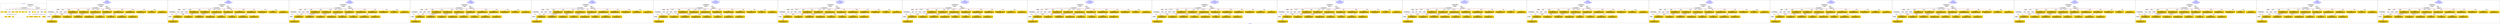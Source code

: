 digraph n0 {
fontcolor="blue"
remincross="true"
label="s06-npg.json"
subgraph cluster_0 {
label="1-correct model"
n2[style="filled",color="white",fillcolor="lightgray",label="CulturalHeritageObject1"];
n3[shape="plaintext",style="filled",fillcolor="gold",label="Copyright"];
n4[shape="plaintext",style="filled",fillcolor="gold",label="DateOfWork"];
n5[style="filled",color="white",fillcolor="lightgray",label="Person1"];
n6[shape="plaintext",style="filled",fillcolor="gold",label="Description"];
n7[shape="plaintext",style="filled",fillcolor="gold",label="Dimension"];
n8[shape="plaintext",style="filled",fillcolor="gold",label="Medium"];
n9[shape="plaintext",style="filled",fillcolor="gold",label="CreditLine"];
n10[shape="plaintext",style="filled",fillcolor="gold",label="Owner"];
n11[style="filled",color="white",fillcolor="lightgray",label="Concept2"];
n12[shape="plaintext",style="filled",fillcolor="gold",label="Title"];
n13[shape="plaintext",style="filled",fillcolor="gold",label="Ref"];
n14[style="filled",color="white",fillcolor="lightgray",label="Person2"];
n15[style="filled",color="white",fillcolor="lightgray",label="Concept1"];
n16[shape="plaintext",style="filled",fillcolor="gold",label="birthDate"];
n17[shape="plaintext",style="filled",fillcolor="gold",label="deathDate"];
n18[shape="plaintext",style="filled",fillcolor="gold",label="Artist"];
n19[shape="plaintext",style="filled",fillcolor="gold",label="sitterBirthDate"];
n20[shape="plaintext",style="filled",fillcolor="gold",label="sitterDeathDate"];
n21[shape="plaintext",style="filled",fillcolor="gold",label="values"];
n22[style="filled",color="white",fillcolor="lightgray",label="EuropeanaAggregation1"];
n23[style="filled",color="white",fillcolor="lightgray",label="WebResource1"];
n24[shape="plaintext",style="filled",fillcolor="gold",label="Image"];
n25[shape="plaintext",style="filled",fillcolor="gold",label="Classification"];
n26[shape="plaintext",style="filled",fillcolor="gold",label="values"];
}
subgraph cluster_1 {
label="candidate 0\nlink coherence:0.92\nnode coherence:0.92\nconfidence:0.3853683177315087\nmapping score:0.5369746244290214\ncost:222.99973\n-precision:0.52-recall:0.54"
n28[style="filled",color="white",fillcolor="lightgray",label="CulturalHeritageObject1"];
n29[style="filled",color="white",fillcolor="lightgray",label="CulturalHeritageObject2"];
n30[style="filled",color="white",fillcolor="lightgray",label="Person1"];
n31[style="filled",color="white",fillcolor="lightgray",label="Concept1"];
n32[style="filled",color="white",fillcolor="lightgray",label="Document1"];
n33[style="filled",color="white",fillcolor="lightgray",label="Document2"];
n34[style="filled",color="white",fillcolor="lightgray",label="EuropeanaAggregation1"];
n35[style="filled",color="white",fillcolor="lightgray",label="WebResource1"];
n36[shape="plaintext",style="filled",fillcolor="gold",label="CreditLine\n[CulturalHeritageObject,provenance,0.509]\n[CulturalHeritageObject,description,0.197]\n[Person,biographicalInformation,0.173]\n[CulturalHeritageObject,title,0.121]"];
n37[shape="plaintext",style="filled",fillcolor="gold",label="Owner\n[CulturalHeritageObject,provenance,0.436]\n[Person,biographicalInformation,0.238]\n[CulturalHeritageObject,description,0.223]\n[CulturalHeritageObject,title,0.102]"];
n38[shape="plaintext",style="filled",fillcolor="gold",label="sitterBirthDate\n[CulturalHeritageObject,created,0.326]\n[CulturalHeritageObject,title,0.236]\n[Person,dateOfDeath,0.228]\n[CulturalHeritageObject,description,0.21]"];
n39[shape="plaintext",style="filled",fillcolor="gold",label="values\n[CulturalHeritageObject,description,0.421]\n[Concept,prefLabel,0.253]\n[Person,biographicalInformation,0.181]\n[CulturalHeritageObject,title,0.145]"];
n40[shape="plaintext",style="filled",fillcolor="gold",label="Title\n[Person,nameOfThePerson,0.298]\n[CulturalHeritageObject,description,0.29]\n[CulturalHeritageObject,provenance,0.226]\n[CulturalHeritageObject,title,0.186]"];
n41[shape="plaintext",style="filled",fillcolor="gold",label="deathDate\n[CulturalHeritageObject,created,0.357]\n[Person,dateOfDeath,0.284]\n[CulturalHeritageObject,title,0.2]\n[CulturalHeritageObject,description,0.158]"];
n42[shape="plaintext",style="filled",fillcolor="gold",label="Ref\n[CulturalHeritageObject,extent,0.302]\n[CulturalHeritageObject,accessionNumber,0.25]\n[CulturalHeritageObject,provenance,0.23]\n[CulturalHeritageObject,description,0.217]"];
n43[shape="plaintext",style="filled",fillcolor="gold",label="sitterDeathDate\n[CulturalHeritageObject,created,0.282]\n[CulturalHeritageObject,title,0.258]\n[Person,dateOfDeath,0.243]\n[CulturalHeritageObject,description,0.217]"];
n44[shape="plaintext",style="filled",fillcolor="gold",label="values\n[Person,nameOfThePerson,0.365]\n[CulturalHeritageObject,provenance,0.226]\n[CulturalHeritageObject,description,0.218]\n[Document,classLink,0.192]"];
n45[shape="plaintext",style="filled",fillcolor="gold",label="Copyright\n[CulturalHeritageObject,provenance,0.436]\n[CulturalHeritageObject,description,0.286]\n[CulturalHeritageObject,title,0.147]\n[Person,biographicalInformation,0.13]"];
n46[shape="plaintext",style="filled",fillcolor="gold",label="Image\n[WebResource,classLink,0.832]\n[Document,classLink,0.148]\n[CulturalHeritageObject,medium,0.012]\n[CulturalHeritageObject,description,0.008]"];
n47[shape="plaintext",style="filled",fillcolor="gold",label="Dimension\n[CulturalHeritageObject,extent,0.583]\n[CulturalHeritageObject,accessionNumber,0.201]\n[CulturalHeritageObject,description,0.128]\n[CulturalHeritageObject,medium,0.088]"];
n48[shape="plaintext",style="filled",fillcolor="gold",label="Artist\n[Person,nameOfThePerson,0.448]\n[CulturalHeritageObject,description,0.186]\n[Document,classLink,0.184]\n[CulturalHeritageObject,provenance,0.183]"];
n49[shape="plaintext",style="filled",fillcolor="gold",label="Description\n[Person,biographicalInformation,0.412]\n[CulturalHeritageObject,description,0.41]\n[CulturalHeritageObject,title,0.117]\n[CulturalHeritageObject,provenance,0.061]"];
n50[shape="plaintext",style="filled",fillcolor="gold",label="Medium\n[CulturalHeritageObject,medium,0.782]\n[CulturalHeritageObject,provenance,0.093]\n[CulturalHeritageObject,description,0.07]\n[Concept,prefLabel,0.056]"];
n51[shape="plaintext",style="filled",fillcolor="gold",label="DateOfWork\n[CulturalHeritageObject,created,0.384]\n[Person,dateOfDeath,0.31]\n[Person,dateOfBirth,0.25]\n[CulturalHeritageObject,title,0.056]"];
n52[shape="plaintext",style="filled",fillcolor="gold",label="Classification\n[Concept,prefLabel,0.466]\n[Person,biographicalInformation,0.274]\n[CulturalHeritageObject,description,0.181]\n[CulturalHeritageObject,provenance,0.078]"];
n53[shape="plaintext",style="filled",fillcolor="gold",label="birthDate\n[CulturalHeritageObject,created,0.317]\n[Person,dateOfDeath,0.246]\n[Person,dateOfBirth,0.24]\n[CulturalHeritageObject,description,0.198]"];
}
subgraph cluster_2 {
label="candidate 1\nlink coherence:0.92\nnode coherence:0.92\nconfidence:0.38286468545782126\nmapping score:0.5361400803377923\ncost:222.99973\n-precision:0.52-recall:0.54"
n55[style="filled",color="white",fillcolor="lightgray",label="CulturalHeritageObject1"];
n56[style="filled",color="white",fillcolor="lightgray",label="CulturalHeritageObject2"];
n57[style="filled",color="white",fillcolor="lightgray",label="Person1"];
n58[style="filled",color="white",fillcolor="lightgray",label="Concept1"];
n59[style="filled",color="white",fillcolor="lightgray",label="Document1"];
n60[style="filled",color="white",fillcolor="lightgray",label="Document2"];
n61[style="filled",color="white",fillcolor="lightgray",label="EuropeanaAggregation1"];
n62[style="filled",color="white",fillcolor="lightgray",label="WebResource1"];
n63[shape="plaintext",style="filled",fillcolor="gold",label="Copyright\n[CulturalHeritageObject,provenance,0.436]\n[CulturalHeritageObject,description,0.286]\n[CulturalHeritageObject,title,0.147]\n[Person,biographicalInformation,0.13]"];
n64[shape="plaintext",style="filled",fillcolor="gold",label="CreditLine\n[CulturalHeritageObject,provenance,0.509]\n[CulturalHeritageObject,description,0.197]\n[Person,biographicalInformation,0.173]\n[CulturalHeritageObject,title,0.121]"];
n65[shape="plaintext",style="filled",fillcolor="gold",label="sitterBirthDate\n[CulturalHeritageObject,created,0.326]\n[CulturalHeritageObject,title,0.236]\n[Person,dateOfDeath,0.228]\n[CulturalHeritageObject,description,0.21]"];
n66[shape="plaintext",style="filled",fillcolor="gold",label="values\n[CulturalHeritageObject,description,0.421]\n[Concept,prefLabel,0.253]\n[Person,biographicalInformation,0.181]\n[CulturalHeritageObject,title,0.145]"];
n67[shape="plaintext",style="filled",fillcolor="gold",label="Title\n[Person,nameOfThePerson,0.298]\n[CulturalHeritageObject,description,0.29]\n[CulturalHeritageObject,provenance,0.226]\n[CulturalHeritageObject,title,0.186]"];
n68[shape="plaintext",style="filled",fillcolor="gold",label="deathDate\n[CulturalHeritageObject,created,0.357]\n[Person,dateOfDeath,0.284]\n[CulturalHeritageObject,title,0.2]\n[CulturalHeritageObject,description,0.158]"];
n69[shape="plaintext",style="filled",fillcolor="gold",label="Ref\n[CulturalHeritageObject,extent,0.302]\n[CulturalHeritageObject,accessionNumber,0.25]\n[CulturalHeritageObject,provenance,0.23]\n[CulturalHeritageObject,description,0.217]"];
n70[shape="plaintext",style="filled",fillcolor="gold",label="sitterDeathDate\n[CulturalHeritageObject,created,0.282]\n[CulturalHeritageObject,title,0.258]\n[Person,dateOfDeath,0.243]\n[CulturalHeritageObject,description,0.217]"];
n71[shape="plaintext",style="filled",fillcolor="gold",label="values\n[Person,nameOfThePerson,0.365]\n[CulturalHeritageObject,provenance,0.226]\n[CulturalHeritageObject,description,0.218]\n[Document,classLink,0.192]"];
n72[shape="plaintext",style="filled",fillcolor="gold",label="Owner\n[CulturalHeritageObject,provenance,0.436]\n[Person,biographicalInformation,0.238]\n[CulturalHeritageObject,description,0.223]\n[CulturalHeritageObject,title,0.102]"];
n73[shape="plaintext",style="filled",fillcolor="gold",label="Image\n[WebResource,classLink,0.832]\n[Document,classLink,0.148]\n[CulturalHeritageObject,medium,0.012]\n[CulturalHeritageObject,description,0.008]"];
n74[shape="plaintext",style="filled",fillcolor="gold",label="Dimension\n[CulturalHeritageObject,extent,0.583]\n[CulturalHeritageObject,accessionNumber,0.201]\n[CulturalHeritageObject,description,0.128]\n[CulturalHeritageObject,medium,0.088]"];
n75[shape="plaintext",style="filled",fillcolor="gold",label="Artist\n[Person,nameOfThePerson,0.448]\n[CulturalHeritageObject,description,0.186]\n[Document,classLink,0.184]\n[CulturalHeritageObject,provenance,0.183]"];
n76[shape="plaintext",style="filled",fillcolor="gold",label="Description\n[Person,biographicalInformation,0.412]\n[CulturalHeritageObject,description,0.41]\n[CulturalHeritageObject,title,0.117]\n[CulturalHeritageObject,provenance,0.061]"];
n77[shape="plaintext",style="filled",fillcolor="gold",label="Medium\n[CulturalHeritageObject,medium,0.782]\n[CulturalHeritageObject,provenance,0.093]\n[CulturalHeritageObject,description,0.07]\n[Concept,prefLabel,0.056]"];
n78[shape="plaintext",style="filled",fillcolor="gold",label="DateOfWork\n[CulturalHeritageObject,created,0.384]\n[Person,dateOfDeath,0.31]\n[Person,dateOfBirth,0.25]\n[CulturalHeritageObject,title,0.056]"];
n79[shape="plaintext",style="filled",fillcolor="gold",label="Classification\n[Concept,prefLabel,0.466]\n[Person,biographicalInformation,0.274]\n[CulturalHeritageObject,description,0.181]\n[CulturalHeritageObject,provenance,0.078]"];
n80[shape="plaintext",style="filled",fillcolor="gold",label="birthDate\n[CulturalHeritageObject,created,0.317]\n[Person,dateOfDeath,0.246]\n[Person,dateOfBirth,0.24]\n[CulturalHeritageObject,description,0.198]"];
}
subgraph cluster_3 {
label="candidate 10\nlink coherence:0.92\nnode coherence:0.92\nconfidence:0.36844851069812634\nmapping score:0.5313346887512272\ncost:123.99973\n-precision:0.52-recall:0.54"
n82[style="filled",color="white",fillcolor="lightgray",label="CulturalHeritageObject1"];
n83[style="filled",color="white",fillcolor="lightgray",label="CulturalHeritageObject2"];
n84[style="filled",color="white",fillcolor="lightgray",label="Person1"];
n85[style="filled",color="white",fillcolor="lightgray",label="Concept1"];
n86[style="filled",color="white",fillcolor="lightgray",label="Document1"];
n87[style="filled",color="white",fillcolor="lightgray",label="Document2"];
n88[style="filled",color="white",fillcolor="lightgray",label="EuropeanaAggregation1"];
n89[style="filled",color="white",fillcolor="lightgray",label="WebResource1"];
n90[shape="plaintext",style="filled",fillcolor="gold",label="values\n[CulturalHeritageObject,description,0.421]\n[Concept,prefLabel,0.253]\n[Person,biographicalInformation,0.181]\n[CulturalHeritageObject,title,0.145]"];
n91[shape="plaintext",style="filled",fillcolor="gold",label="CreditLine\n[CulturalHeritageObject,provenance,0.509]\n[CulturalHeritageObject,description,0.197]\n[Person,biographicalInformation,0.173]\n[CulturalHeritageObject,title,0.121]"];
n92[shape="plaintext",style="filled",fillcolor="gold",label="Owner\n[CulturalHeritageObject,provenance,0.436]\n[Person,biographicalInformation,0.238]\n[CulturalHeritageObject,description,0.223]\n[CulturalHeritageObject,title,0.102]"];
n93[shape="plaintext",style="filled",fillcolor="gold",label="sitterBirthDate\n[CulturalHeritageObject,created,0.326]\n[CulturalHeritageObject,title,0.236]\n[Person,dateOfDeath,0.228]\n[CulturalHeritageObject,description,0.21]"];
n94[shape="plaintext",style="filled",fillcolor="gold",label="sitterDeathDate\n[CulturalHeritageObject,created,0.282]\n[CulturalHeritageObject,title,0.258]\n[Person,dateOfDeath,0.243]\n[CulturalHeritageObject,description,0.217]"];
n95[shape="plaintext",style="filled",fillcolor="gold",label="Title\n[Person,nameOfThePerson,0.298]\n[CulturalHeritageObject,description,0.29]\n[CulturalHeritageObject,provenance,0.226]\n[CulturalHeritageObject,title,0.186]"];
n96[shape="plaintext",style="filled",fillcolor="gold",label="deathDate\n[CulturalHeritageObject,created,0.357]\n[Person,dateOfDeath,0.284]\n[CulturalHeritageObject,title,0.2]\n[CulturalHeritageObject,description,0.158]"];
n97[shape="plaintext",style="filled",fillcolor="gold",label="Ref\n[CulturalHeritageObject,extent,0.302]\n[CulturalHeritageObject,accessionNumber,0.25]\n[CulturalHeritageObject,provenance,0.23]\n[CulturalHeritageObject,description,0.217]"];
n98[shape="plaintext",style="filled",fillcolor="gold",label="values\n[Person,nameOfThePerson,0.365]\n[CulturalHeritageObject,provenance,0.226]\n[CulturalHeritageObject,description,0.218]\n[Document,classLink,0.192]"];
n99[shape="plaintext",style="filled",fillcolor="gold",label="Copyright\n[CulturalHeritageObject,provenance,0.436]\n[CulturalHeritageObject,description,0.286]\n[CulturalHeritageObject,title,0.147]\n[Person,biographicalInformation,0.13]"];
n100[shape="plaintext",style="filled",fillcolor="gold",label="Image\n[WebResource,classLink,0.832]\n[Document,classLink,0.148]\n[CulturalHeritageObject,medium,0.012]\n[CulturalHeritageObject,description,0.008]"];
n101[shape="plaintext",style="filled",fillcolor="gold",label="Dimension\n[CulturalHeritageObject,extent,0.583]\n[CulturalHeritageObject,accessionNumber,0.201]\n[CulturalHeritageObject,description,0.128]\n[CulturalHeritageObject,medium,0.088]"];
n102[shape="plaintext",style="filled",fillcolor="gold",label="Artist\n[Person,nameOfThePerson,0.448]\n[CulturalHeritageObject,description,0.186]\n[Document,classLink,0.184]\n[CulturalHeritageObject,provenance,0.183]"];
n103[shape="plaintext",style="filled",fillcolor="gold",label="Description\n[Person,biographicalInformation,0.412]\n[CulturalHeritageObject,description,0.41]\n[CulturalHeritageObject,title,0.117]\n[CulturalHeritageObject,provenance,0.061]"];
n104[shape="plaintext",style="filled",fillcolor="gold",label="Medium\n[CulturalHeritageObject,medium,0.782]\n[CulturalHeritageObject,provenance,0.093]\n[CulturalHeritageObject,description,0.07]\n[Concept,prefLabel,0.056]"];
n105[shape="plaintext",style="filled",fillcolor="gold",label="DateOfWork\n[CulturalHeritageObject,created,0.384]\n[Person,dateOfDeath,0.31]\n[Person,dateOfBirth,0.25]\n[CulturalHeritageObject,title,0.056]"];
n106[shape="plaintext",style="filled",fillcolor="gold",label="Classification\n[Concept,prefLabel,0.466]\n[Person,biographicalInformation,0.274]\n[CulturalHeritageObject,description,0.181]\n[CulturalHeritageObject,provenance,0.078]"];
n107[shape="plaintext",style="filled",fillcolor="gold",label="birthDate\n[CulturalHeritageObject,created,0.317]\n[Person,dateOfDeath,0.246]\n[Person,dateOfBirth,0.24]\n[CulturalHeritageObject,description,0.198]"];
}
subgraph cluster_4 {
label="candidate 11\nlink coherence:0.92\nnode coherence:0.92\nconfidence:0.36653262757487226\nmapping score:0.530696061043476\ncost:123.99973\n-precision:0.48-recall:0.5"
n109[style="filled",color="white",fillcolor="lightgray",label="CulturalHeritageObject1"];
n110[style="filled",color="white",fillcolor="lightgray",label="CulturalHeritageObject2"];
n111[style="filled",color="white",fillcolor="lightgray",label="Person1"];
n112[style="filled",color="white",fillcolor="lightgray",label="Concept1"];
n113[style="filled",color="white",fillcolor="lightgray",label="Document1"];
n114[style="filled",color="white",fillcolor="lightgray",label="Document2"];
n115[style="filled",color="white",fillcolor="lightgray",label="EuropeanaAggregation1"];
n116[style="filled",color="white",fillcolor="lightgray",label="WebResource1"];
n117[shape="plaintext",style="filled",fillcolor="gold",label="values\n[CulturalHeritageObject,description,0.421]\n[Concept,prefLabel,0.253]\n[Person,biographicalInformation,0.181]\n[CulturalHeritageObject,title,0.145]"];
n118[shape="plaintext",style="filled",fillcolor="gold",label="Copyright\n[CulturalHeritageObject,provenance,0.436]\n[CulturalHeritageObject,description,0.286]\n[CulturalHeritageObject,title,0.147]\n[Person,biographicalInformation,0.13]"];
n119[shape="plaintext",style="filled",fillcolor="gold",label="Owner\n[CulturalHeritageObject,provenance,0.436]\n[Person,biographicalInformation,0.238]\n[CulturalHeritageObject,description,0.223]\n[CulturalHeritageObject,title,0.102]"];
n120[shape="plaintext",style="filled",fillcolor="gold",label="sitterBirthDate\n[CulturalHeritageObject,created,0.326]\n[CulturalHeritageObject,title,0.236]\n[Person,dateOfDeath,0.228]\n[CulturalHeritageObject,description,0.21]"];
n121[shape="plaintext",style="filled",fillcolor="gold",label="Title\n[Person,nameOfThePerson,0.298]\n[CulturalHeritageObject,description,0.29]\n[CulturalHeritageObject,provenance,0.226]\n[CulturalHeritageObject,title,0.186]"];
n122[shape="plaintext",style="filled",fillcolor="gold",label="deathDate\n[CulturalHeritageObject,created,0.357]\n[Person,dateOfDeath,0.284]\n[CulturalHeritageObject,title,0.2]\n[CulturalHeritageObject,description,0.158]"];
n123[shape="plaintext",style="filled",fillcolor="gold",label="Ref\n[CulturalHeritageObject,extent,0.302]\n[CulturalHeritageObject,accessionNumber,0.25]\n[CulturalHeritageObject,provenance,0.23]\n[CulturalHeritageObject,description,0.217]"];
n124[shape="plaintext",style="filled",fillcolor="gold",label="sitterDeathDate\n[CulturalHeritageObject,created,0.282]\n[CulturalHeritageObject,title,0.258]\n[Person,dateOfDeath,0.243]\n[CulturalHeritageObject,description,0.217]"];
n125[shape="plaintext",style="filled",fillcolor="gold",label="values\n[Person,nameOfThePerson,0.365]\n[CulturalHeritageObject,provenance,0.226]\n[CulturalHeritageObject,description,0.218]\n[Document,classLink,0.192]"];
n126[shape="plaintext",style="filled",fillcolor="gold",label="CreditLine\n[CulturalHeritageObject,provenance,0.509]\n[CulturalHeritageObject,description,0.197]\n[Person,biographicalInformation,0.173]\n[CulturalHeritageObject,title,0.121]"];
n127[shape="plaintext",style="filled",fillcolor="gold",label="Image\n[WebResource,classLink,0.832]\n[Document,classLink,0.148]\n[CulturalHeritageObject,medium,0.012]\n[CulturalHeritageObject,description,0.008]"];
n128[shape="plaintext",style="filled",fillcolor="gold",label="Dimension\n[CulturalHeritageObject,extent,0.583]\n[CulturalHeritageObject,accessionNumber,0.201]\n[CulturalHeritageObject,description,0.128]\n[CulturalHeritageObject,medium,0.088]"];
n129[shape="plaintext",style="filled",fillcolor="gold",label="Artist\n[Person,nameOfThePerson,0.448]\n[CulturalHeritageObject,description,0.186]\n[Document,classLink,0.184]\n[CulturalHeritageObject,provenance,0.183]"];
n130[shape="plaintext",style="filled",fillcolor="gold",label="Description\n[Person,biographicalInformation,0.412]\n[CulturalHeritageObject,description,0.41]\n[CulturalHeritageObject,title,0.117]\n[CulturalHeritageObject,provenance,0.061]"];
n131[shape="plaintext",style="filled",fillcolor="gold",label="Medium\n[CulturalHeritageObject,medium,0.782]\n[CulturalHeritageObject,provenance,0.093]\n[CulturalHeritageObject,description,0.07]\n[Concept,prefLabel,0.056]"];
n132[shape="plaintext",style="filled",fillcolor="gold",label="DateOfWork\n[CulturalHeritageObject,created,0.384]\n[Person,dateOfDeath,0.31]\n[Person,dateOfBirth,0.25]\n[CulturalHeritageObject,title,0.056]"];
n133[shape="plaintext",style="filled",fillcolor="gold",label="Classification\n[Concept,prefLabel,0.466]\n[Person,biographicalInformation,0.274]\n[CulturalHeritageObject,description,0.181]\n[CulturalHeritageObject,provenance,0.078]"];
n134[shape="plaintext",style="filled",fillcolor="gold",label="birthDate\n[CulturalHeritageObject,created,0.317]\n[Person,dateOfDeath,0.246]\n[Person,dateOfBirth,0.24]\n[CulturalHeritageObject,description,0.198]"];
}
subgraph cluster_5 {
label="candidate 12\nlink coherence:0.92\nnode coherence:0.92\nconfidence:0.3664262911705133\nmapping score:0.5306606155753563\ncost:123.99973\n-precision:0.4-recall:0.42"
n136[style="filled",color="white",fillcolor="lightgray",label="CulturalHeritageObject1"];
n137[style="filled",color="white",fillcolor="lightgray",label="CulturalHeritageObject2"];
n138[style="filled",color="white",fillcolor="lightgray",label="Person1"];
n139[style="filled",color="white",fillcolor="lightgray",label="Concept1"];
n140[style="filled",color="white",fillcolor="lightgray",label="Document1"];
n141[style="filled",color="white",fillcolor="lightgray",label="Document2"];
n142[style="filled",color="white",fillcolor="lightgray",label="EuropeanaAggregation1"];
n143[style="filled",color="white",fillcolor="lightgray",label="WebResource1"];
n144[shape="plaintext",style="filled",fillcolor="gold",label="values\n[CulturalHeritageObject,description,0.421]\n[Concept,prefLabel,0.253]\n[Person,biographicalInformation,0.181]\n[CulturalHeritageObject,title,0.145]"];
n145[shape="plaintext",style="filled",fillcolor="gold",label="Copyright\n[CulturalHeritageObject,provenance,0.436]\n[CulturalHeritageObject,description,0.286]\n[CulturalHeritageObject,title,0.147]\n[Person,biographicalInformation,0.13]"];
n146[shape="plaintext",style="filled",fillcolor="gold",label="CreditLine\n[CulturalHeritageObject,provenance,0.509]\n[CulturalHeritageObject,description,0.197]\n[Person,biographicalInformation,0.173]\n[CulturalHeritageObject,title,0.121]"];
n147[shape="plaintext",style="filled",fillcolor="gold",label="sitterBirthDate\n[CulturalHeritageObject,created,0.326]\n[CulturalHeritageObject,title,0.236]\n[Person,dateOfDeath,0.228]\n[CulturalHeritageObject,description,0.21]"];
n148[shape="plaintext",style="filled",fillcolor="gold",label="birthDate\n[CulturalHeritageObject,created,0.317]\n[Person,dateOfDeath,0.246]\n[Person,dateOfBirth,0.24]\n[CulturalHeritageObject,description,0.198]"];
n149[shape="plaintext",style="filled",fillcolor="gold",label="Title\n[Person,nameOfThePerson,0.298]\n[CulturalHeritageObject,description,0.29]\n[CulturalHeritageObject,provenance,0.226]\n[CulturalHeritageObject,title,0.186]"];
n150[shape="plaintext",style="filled",fillcolor="gold",label="Ref\n[CulturalHeritageObject,extent,0.302]\n[CulturalHeritageObject,accessionNumber,0.25]\n[CulturalHeritageObject,provenance,0.23]\n[CulturalHeritageObject,description,0.217]"];
n151[shape="plaintext",style="filled",fillcolor="gold",label="sitterDeathDate\n[CulturalHeritageObject,created,0.282]\n[CulturalHeritageObject,title,0.258]\n[Person,dateOfDeath,0.243]\n[CulturalHeritageObject,description,0.217]"];
n152[shape="plaintext",style="filled",fillcolor="gold",label="values\n[Person,nameOfThePerson,0.365]\n[CulturalHeritageObject,provenance,0.226]\n[CulturalHeritageObject,description,0.218]\n[Document,classLink,0.192]"];
n153[shape="plaintext",style="filled",fillcolor="gold",label="Owner\n[CulturalHeritageObject,provenance,0.436]\n[Person,biographicalInformation,0.238]\n[CulturalHeritageObject,description,0.223]\n[CulturalHeritageObject,title,0.102]"];
n154[shape="plaintext",style="filled",fillcolor="gold",label="Image\n[WebResource,classLink,0.832]\n[Document,classLink,0.148]\n[CulturalHeritageObject,medium,0.012]\n[CulturalHeritageObject,description,0.008]"];
n155[shape="plaintext",style="filled",fillcolor="gold",label="Dimension\n[CulturalHeritageObject,extent,0.583]\n[CulturalHeritageObject,accessionNumber,0.201]\n[CulturalHeritageObject,description,0.128]\n[CulturalHeritageObject,medium,0.088]"];
n156[shape="plaintext",style="filled",fillcolor="gold",label="Artist\n[Person,nameOfThePerson,0.448]\n[CulturalHeritageObject,description,0.186]\n[Document,classLink,0.184]\n[CulturalHeritageObject,provenance,0.183]"];
n157[shape="plaintext",style="filled",fillcolor="gold",label="Description\n[Person,biographicalInformation,0.412]\n[CulturalHeritageObject,description,0.41]\n[CulturalHeritageObject,title,0.117]\n[CulturalHeritageObject,provenance,0.061]"];
n158[shape="plaintext",style="filled",fillcolor="gold",label="Medium\n[CulturalHeritageObject,medium,0.782]\n[CulturalHeritageObject,provenance,0.093]\n[CulturalHeritageObject,description,0.07]\n[Concept,prefLabel,0.056]"];
n159[shape="plaintext",style="filled",fillcolor="gold",label="deathDate\n[CulturalHeritageObject,created,0.357]\n[Person,dateOfDeath,0.284]\n[CulturalHeritageObject,title,0.2]\n[CulturalHeritageObject,description,0.158]"];
n160[shape="plaintext",style="filled",fillcolor="gold",label="Classification\n[Concept,prefLabel,0.466]\n[Person,biographicalInformation,0.274]\n[CulturalHeritageObject,description,0.181]\n[CulturalHeritageObject,provenance,0.078]"];
n161[shape="plaintext",style="filled",fillcolor="gold",label="DateOfWork\n[CulturalHeritageObject,created,0.384]\n[Person,dateOfDeath,0.31]\n[Person,dateOfBirth,0.25]\n[CulturalHeritageObject,title,0.056]"];
}
subgraph cluster_6 {
label="candidate 13\nlink coherence:0.8846153846153846\nnode coherence:0.92\nconfidence:0.3853683177315087\nmapping score:0.5369746244290214\ncost:223.99973\n-precision:0.5-recall:0.54"
n163[style="filled",color="white",fillcolor="lightgray",label="CulturalHeritageObject1"];
n164[style="filled",color="white",fillcolor="lightgray",label="CulturalHeritageObject2"];
n165[style="filled",color="white",fillcolor="lightgray",label="Person1"];
n166[style="filled",color="white",fillcolor="lightgray",label="Place1"];
n167[style="filled",color="white",fillcolor="lightgray",label="Concept1"];
n168[style="filled",color="white",fillcolor="lightgray",label="Document1"];
n169[style="filled",color="white",fillcolor="lightgray",label="Document2"];
n170[style="filled",color="white",fillcolor="lightgray",label="EuropeanaAggregation1"];
n171[style="filled",color="white",fillcolor="lightgray",label="WebResource1"];
n172[shape="plaintext",style="filled",fillcolor="gold",label="CreditLine\n[CulturalHeritageObject,provenance,0.509]\n[CulturalHeritageObject,description,0.197]\n[Person,biographicalInformation,0.173]\n[CulturalHeritageObject,title,0.121]"];
n173[shape="plaintext",style="filled",fillcolor="gold",label="Owner\n[CulturalHeritageObject,provenance,0.436]\n[Person,biographicalInformation,0.238]\n[CulturalHeritageObject,description,0.223]\n[CulturalHeritageObject,title,0.102]"];
n174[shape="plaintext",style="filled",fillcolor="gold",label="sitterBirthDate\n[CulturalHeritageObject,created,0.326]\n[CulturalHeritageObject,title,0.236]\n[Person,dateOfDeath,0.228]\n[CulturalHeritageObject,description,0.21]"];
n175[shape="plaintext",style="filled",fillcolor="gold",label="values\n[CulturalHeritageObject,description,0.421]\n[Concept,prefLabel,0.253]\n[Person,biographicalInformation,0.181]\n[CulturalHeritageObject,title,0.145]"];
n176[shape="plaintext",style="filled",fillcolor="gold",label="Title\n[Person,nameOfThePerson,0.298]\n[CulturalHeritageObject,description,0.29]\n[CulturalHeritageObject,provenance,0.226]\n[CulturalHeritageObject,title,0.186]"];
n177[shape="plaintext",style="filled",fillcolor="gold",label="deathDate\n[CulturalHeritageObject,created,0.357]\n[Person,dateOfDeath,0.284]\n[CulturalHeritageObject,title,0.2]\n[CulturalHeritageObject,description,0.158]"];
n178[shape="plaintext",style="filled",fillcolor="gold",label="Ref\n[CulturalHeritageObject,extent,0.302]\n[CulturalHeritageObject,accessionNumber,0.25]\n[CulturalHeritageObject,provenance,0.23]\n[CulturalHeritageObject,description,0.217]"];
n179[shape="plaintext",style="filled",fillcolor="gold",label="sitterDeathDate\n[CulturalHeritageObject,created,0.282]\n[CulturalHeritageObject,title,0.258]\n[Person,dateOfDeath,0.243]\n[CulturalHeritageObject,description,0.217]"];
n180[shape="plaintext",style="filled",fillcolor="gold",label="values\n[Person,nameOfThePerson,0.365]\n[CulturalHeritageObject,provenance,0.226]\n[CulturalHeritageObject,description,0.218]\n[Document,classLink,0.192]"];
n181[shape="plaintext",style="filled",fillcolor="gold",label="Copyright\n[CulturalHeritageObject,provenance,0.436]\n[CulturalHeritageObject,description,0.286]\n[CulturalHeritageObject,title,0.147]\n[Person,biographicalInformation,0.13]"];
n182[shape="plaintext",style="filled",fillcolor="gold",label="Image\n[WebResource,classLink,0.832]\n[Document,classLink,0.148]\n[CulturalHeritageObject,medium,0.012]\n[CulturalHeritageObject,description,0.008]"];
n183[shape="plaintext",style="filled",fillcolor="gold",label="Dimension\n[CulturalHeritageObject,extent,0.583]\n[CulturalHeritageObject,accessionNumber,0.201]\n[CulturalHeritageObject,description,0.128]\n[CulturalHeritageObject,medium,0.088]"];
n184[shape="plaintext",style="filled",fillcolor="gold",label="Artist\n[Person,nameOfThePerson,0.448]\n[CulturalHeritageObject,description,0.186]\n[Document,classLink,0.184]\n[CulturalHeritageObject,provenance,0.183]"];
n185[shape="plaintext",style="filled",fillcolor="gold",label="Description\n[Person,biographicalInformation,0.412]\n[CulturalHeritageObject,description,0.41]\n[CulturalHeritageObject,title,0.117]\n[CulturalHeritageObject,provenance,0.061]"];
n186[shape="plaintext",style="filled",fillcolor="gold",label="Medium\n[CulturalHeritageObject,medium,0.782]\n[CulturalHeritageObject,provenance,0.093]\n[CulturalHeritageObject,description,0.07]\n[Concept,prefLabel,0.056]"];
n187[shape="plaintext",style="filled",fillcolor="gold",label="DateOfWork\n[CulturalHeritageObject,created,0.384]\n[Person,dateOfDeath,0.31]\n[Person,dateOfBirth,0.25]\n[CulturalHeritageObject,title,0.056]"];
n188[shape="plaintext",style="filled",fillcolor="gold",label="Classification\n[Concept,prefLabel,0.466]\n[Person,biographicalInformation,0.274]\n[CulturalHeritageObject,description,0.181]\n[CulturalHeritageObject,provenance,0.078]"];
n189[shape="plaintext",style="filled",fillcolor="gold",label="birthDate\n[CulturalHeritageObject,created,0.317]\n[Person,dateOfDeath,0.246]\n[Person,dateOfBirth,0.24]\n[CulturalHeritageObject,description,0.198]"];
}
subgraph cluster_7 {
label="candidate 14\nlink coherence:0.8846153846153846\nnode coherence:0.92\nconfidence:0.38286468545782126\nmapping score:0.5361400803377923\ncost:223.99973\n-precision:0.5-recall:0.54"
n191[style="filled",color="white",fillcolor="lightgray",label="CulturalHeritageObject1"];
n192[style="filled",color="white",fillcolor="lightgray",label="CulturalHeritageObject2"];
n193[style="filled",color="white",fillcolor="lightgray",label="Person1"];
n194[style="filled",color="white",fillcolor="lightgray",label="Place1"];
n195[style="filled",color="white",fillcolor="lightgray",label="Concept1"];
n196[style="filled",color="white",fillcolor="lightgray",label="Document1"];
n197[style="filled",color="white",fillcolor="lightgray",label="Document2"];
n198[style="filled",color="white",fillcolor="lightgray",label="EuropeanaAggregation1"];
n199[style="filled",color="white",fillcolor="lightgray",label="WebResource1"];
n200[shape="plaintext",style="filled",fillcolor="gold",label="Copyright\n[CulturalHeritageObject,provenance,0.436]\n[CulturalHeritageObject,description,0.286]\n[CulturalHeritageObject,title,0.147]\n[Person,biographicalInformation,0.13]"];
n201[shape="plaintext",style="filled",fillcolor="gold",label="CreditLine\n[CulturalHeritageObject,provenance,0.509]\n[CulturalHeritageObject,description,0.197]\n[Person,biographicalInformation,0.173]\n[CulturalHeritageObject,title,0.121]"];
n202[shape="plaintext",style="filled",fillcolor="gold",label="sitterBirthDate\n[CulturalHeritageObject,created,0.326]\n[CulturalHeritageObject,title,0.236]\n[Person,dateOfDeath,0.228]\n[CulturalHeritageObject,description,0.21]"];
n203[shape="plaintext",style="filled",fillcolor="gold",label="values\n[CulturalHeritageObject,description,0.421]\n[Concept,prefLabel,0.253]\n[Person,biographicalInformation,0.181]\n[CulturalHeritageObject,title,0.145]"];
n204[shape="plaintext",style="filled",fillcolor="gold",label="Title\n[Person,nameOfThePerson,0.298]\n[CulturalHeritageObject,description,0.29]\n[CulturalHeritageObject,provenance,0.226]\n[CulturalHeritageObject,title,0.186]"];
n205[shape="plaintext",style="filled",fillcolor="gold",label="deathDate\n[CulturalHeritageObject,created,0.357]\n[Person,dateOfDeath,0.284]\n[CulturalHeritageObject,title,0.2]\n[CulturalHeritageObject,description,0.158]"];
n206[shape="plaintext",style="filled",fillcolor="gold",label="Ref\n[CulturalHeritageObject,extent,0.302]\n[CulturalHeritageObject,accessionNumber,0.25]\n[CulturalHeritageObject,provenance,0.23]\n[CulturalHeritageObject,description,0.217]"];
n207[shape="plaintext",style="filled",fillcolor="gold",label="sitterDeathDate\n[CulturalHeritageObject,created,0.282]\n[CulturalHeritageObject,title,0.258]\n[Person,dateOfDeath,0.243]\n[CulturalHeritageObject,description,0.217]"];
n208[shape="plaintext",style="filled",fillcolor="gold",label="values\n[Person,nameOfThePerson,0.365]\n[CulturalHeritageObject,provenance,0.226]\n[CulturalHeritageObject,description,0.218]\n[Document,classLink,0.192]"];
n209[shape="plaintext",style="filled",fillcolor="gold",label="Owner\n[CulturalHeritageObject,provenance,0.436]\n[Person,biographicalInformation,0.238]\n[CulturalHeritageObject,description,0.223]\n[CulturalHeritageObject,title,0.102]"];
n210[shape="plaintext",style="filled",fillcolor="gold",label="Image\n[WebResource,classLink,0.832]\n[Document,classLink,0.148]\n[CulturalHeritageObject,medium,0.012]\n[CulturalHeritageObject,description,0.008]"];
n211[shape="plaintext",style="filled",fillcolor="gold",label="Dimension\n[CulturalHeritageObject,extent,0.583]\n[CulturalHeritageObject,accessionNumber,0.201]\n[CulturalHeritageObject,description,0.128]\n[CulturalHeritageObject,medium,0.088]"];
n212[shape="plaintext",style="filled",fillcolor="gold",label="Artist\n[Person,nameOfThePerson,0.448]\n[CulturalHeritageObject,description,0.186]\n[Document,classLink,0.184]\n[CulturalHeritageObject,provenance,0.183]"];
n213[shape="plaintext",style="filled",fillcolor="gold",label="Description\n[Person,biographicalInformation,0.412]\n[CulturalHeritageObject,description,0.41]\n[CulturalHeritageObject,title,0.117]\n[CulturalHeritageObject,provenance,0.061]"];
n214[shape="plaintext",style="filled",fillcolor="gold",label="Medium\n[CulturalHeritageObject,medium,0.782]\n[CulturalHeritageObject,provenance,0.093]\n[CulturalHeritageObject,description,0.07]\n[Concept,prefLabel,0.056]"];
n215[shape="plaintext",style="filled",fillcolor="gold",label="DateOfWork\n[CulturalHeritageObject,created,0.384]\n[Person,dateOfDeath,0.31]\n[Person,dateOfBirth,0.25]\n[CulturalHeritageObject,title,0.056]"];
n216[shape="plaintext",style="filled",fillcolor="gold",label="Classification\n[Concept,prefLabel,0.466]\n[Person,biographicalInformation,0.274]\n[CulturalHeritageObject,description,0.181]\n[CulturalHeritageObject,provenance,0.078]"];
n217[shape="plaintext",style="filled",fillcolor="gold",label="birthDate\n[CulturalHeritageObject,created,0.317]\n[Person,dateOfDeath,0.246]\n[Person,dateOfBirth,0.24]\n[CulturalHeritageObject,description,0.198]"];
}
subgraph cluster_8 {
label="candidate 15\nlink coherence:0.8846153846153846\nnode coherence:0.92\nconfidence:0.38272783815212014\nmapping score:0.5360944645692253\ncost:223.99973\n-precision:0.42-recall:0.46"
n219[style="filled",color="white",fillcolor="lightgray",label="CulturalHeritageObject1"];
n220[style="filled",color="white",fillcolor="lightgray",label="CulturalHeritageObject2"];
n221[style="filled",color="white",fillcolor="lightgray",label="Person1"];
n222[style="filled",color="white",fillcolor="lightgray",label="Place1"];
n223[style="filled",color="white",fillcolor="lightgray",label="Concept1"];
n224[style="filled",color="white",fillcolor="lightgray",label="Document1"];
n225[style="filled",color="white",fillcolor="lightgray",label="Document2"];
n226[style="filled",color="white",fillcolor="lightgray",label="EuropeanaAggregation1"];
n227[style="filled",color="white",fillcolor="lightgray",label="WebResource1"];
n228[shape="plaintext",style="filled",fillcolor="gold",label="Copyright\n[CulturalHeritageObject,provenance,0.436]\n[CulturalHeritageObject,description,0.286]\n[CulturalHeritageObject,title,0.147]\n[Person,biographicalInformation,0.13]"];
n229[shape="plaintext",style="filled",fillcolor="gold",label="CreditLine\n[CulturalHeritageObject,provenance,0.509]\n[CulturalHeritageObject,description,0.197]\n[Person,biographicalInformation,0.173]\n[CulturalHeritageObject,title,0.121]"];
n230[shape="plaintext",style="filled",fillcolor="gold",label="sitterBirthDate\n[CulturalHeritageObject,created,0.326]\n[CulturalHeritageObject,title,0.236]\n[Person,dateOfDeath,0.228]\n[CulturalHeritageObject,description,0.21]"];
n231[shape="plaintext",style="filled",fillcolor="gold",label="values\n[CulturalHeritageObject,description,0.421]\n[Concept,prefLabel,0.253]\n[Person,biographicalInformation,0.181]\n[CulturalHeritageObject,title,0.145]"];
n232[shape="plaintext",style="filled",fillcolor="gold",label="Title\n[Person,nameOfThePerson,0.298]\n[CulturalHeritageObject,description,0.29]\n[CulturalHeritageObject,provenance,0.226]\n[CulturalHeritageObject,title,0.186]"];
n233[shape="plaintext",style="filled",fillcolor="gold",label="DateOfWork\n[CulturalHeritageObject,created,0.384]\n[Person,dateOfDeath,0.31]\n[Person,dateOfBirth,0.25]\n[CulturalHeritageObject,title,0.056]"];
n234[shape="plaintext",style="filled",fillcolor="gold",label="Ref\n[CulturalHeritageObject,extent,0.302]\n[CulturalHeritageObject,accessionNumber,0.25]\n[CulturalHeritageObject,provenance,0.23]\n[CulturalHeritageObject,description,0.217]"];
n235[shape="plaintext",style="filled",fillcolor="gold",label="sitterDeathDate\n[CulturalHeritageObject,created,0.282]\n[CulturalHeritageObject,title,0.258]\n[Person,dateOfDeath,0.243]\n[CulturalHeritageObject,description,0.217]"];
n236[shape="plaintext",style="filled",fillcolor="gold",label="values\n[Person,nameOfThePerson,0.365]\n[CulturalHeritageObject,provenance,0.226]\n[CulturalHeritageObject,description,0.218]\n[Document,classLink,0.192]"];
n237[shape="plaintext",style="filled",fillcolor="gold",label="Owner\n[CulturalHeritageObject,provenance,0.436]\n[Person,biographicalInformation,0.238]\n[CulturalHeritageObject,description,0.223]\n[CulturalHeritageObject,title,0.102]"];
n238[shape="plaintext",style="filled",fillcolor="gold",label="Image\n[WebResource,classLink,0.832]\n[Document,classLink,0.148]\n[CulturalHeritageObject,medium,0.012]\n[CulturalHeritageObject,description,0.008]"];
n239[shape="plaintext",style="filled",fillcolor="gold",label="Dimension\n[CulturalHeritageObject,extent,0.583]\n[CulturalHeritageObject,accessionNumber,0.201]\n[CulturalHeritageObject,description,0.128]\n[CulturalHeritageObject,medium,0.088]"];
n240[shape="plaintext",style="filled",fillcolor="gold",label="Artist\n[Person,nameOfThePerson,0.448]\n[CulturalHeritageObject,description,0.186]\n[Document,classLink,0.184]\n[CulturalHeritageObject,provenance,0.183]"];
n241[shape="plaintext",style="filled",fillcolor="gold",label="Description\n[Person,biographicalInformation,0.412]\n[CulturalHeritageObject,description,0.41]\n[CulturalHeritageObject,title,0.117]\n[CulturalHeritageObject,provenance,0.061]"];
n242[shape="plaintext",style="filled",fillcolor="gold",label="Medium\n[CulturalHeritageObject,medium,0.782]\n[CulturalHeritageObject,provenance,0.093]\n[CulturalHeritageObject,description,0.07]\n[Concept,prefLabel,0.056]"];
n243[shape="plaintext",style="filled",fillcolor="gold",label="deathDate\n[CulturalHeritageObject,created,0.357]\n[Person,dateOfDeath,0.284]\n[CulturalHeritageObject,title,0.2]\n[CulturalHeritageObject,description,0.158]"];
n244[shape="plaintext",style="filled",fillcolor="gold",label="Classification\n[Concept,prefLabel,0.466]\n[Person,biographicalInformation,0.274]\n[CulturalHeritageObject,description,0.181]\n[CulturalHeritageObject,provenance,0.078]"];
n245[shape="plaintext",style="filled",fillcolor="gold",label="birthDate\n[CulturalHeritageObject,created,0.317]\n[Person,dateOfDeath,0.246]\n[Person,dateOfBirth,0.24]\n[CulturalHeritageObject,description,0.198]"];
}
subgraph cluster_9 {
label="candidate 16\nlink coherence:0.8846153846153846\nnode coherence:0.92\nconfidence:0.379872505617328\nmapping score:0.5351426870576279\ncost:223.99973\n-precision:0.46-recall:0.5"
n247[style="filled",color="white",fillcolor="lightgray",label="CulturalHeritageObject1"];
n248[style="filled",color="white",fillcolor="lightgray",label="CulturalHeritageObject2"];
n249[style="filled",color="white",fillcolor="lightgray",label="Person1"];
n250[style="filled",color="white",fillcolor="lightgray",label="Place1"];
n251[style="filled",color="white",fillcolor="lightgray",label="Concept1"];
n252[style="filled",color="white",fillcolor="lightgray",label="Document1"];
n253[style="filled",color="white",fillcolor="lightgray",label="Document2"];
n254[style="filled",color="white",fillcolor="lightgray",label="EuropeanaAggregation1"];
n255[style="filled",color="white",fillcolor="lightgray",label="WebResource1"];
n256[shape="plaintext",style="filled",fillcolor="gold",label="Copyright\n[CulturalHeritageObject,provenance,0.436]\n[CulturalHeritageObject,description,0.286]\n[CulturalHeritageObject,title,0.147]\n[Person,biographicalInformation,0.13]"];
n257[shape="plaintext",style="filled",fillcolor="gold",label="Owner\n[CulturalHeritageObject,provenance,0.436]\n[Person,biographicalInformation,0.238]\n[CulturalHeritageObject,description,0.223]\n[CulturalHeritageObject,title,0.102]"];
n258[shape="plaintext",style="filled",fillcolor="gold",label="sitterBirthDate\n[CulturalHeritageObject,created,0.326]\n[CulturalHeritageObject,title,0.236]\n[Person,dateOfDeath,0.228]\n[CulturalHeritageObject,description,0.21]"];
n259[shape="plaintext",style="filled",fillcolor="gold",label="values\n[CulturalHeritageObject,description,0.421]\n[Concept,prefLabel,0.253]\n[Person,biographicalInformation,0.181]\n[CulturalHeritageObject,title,0.145]"];
n260[shape="plaintext",style="filled",fillcolor="gold",label="Title\n[Person,nameOfThePerson,0.298]\n[CulturalHeritageObject,description,0.29]\n[CulturalHeritageObject,provenance,0.226]\n[CulturalHeritageObject,title,0.186]"];
n261[shape="plaintext",style="filled",fillcolor="gold",label="deathDate\n[CulturalHeritageObject,created,0.357]\n[Person,dateOfDeath,0.284]\n[CulturalHeritageObject,title,0.2]\n[CulturalHeritageObject,description,0.158]"];
n262[shape="plaintext",style="filled",fillcolor="gold",label="Ref\n[CulturalHeritageObject,extent,0.302]\n[CulturalHeritageObject,accessionNumber,0.25]\n[CulturalHeritageObject,provenance,0.23]\n[CulturalHeritageObject,description,0.217]"];
n263[shape="plaintext",style="filled",fillcolor="gold",label="sitterDeathDate\n[CulturalHeritageObject,created,0.282]\n[CulturalHeritageObject,title,0.258]\n[Person,dateOfDeath,0.243]\n[CulturalHeritageObject,description,0.217]"];
n264[shape="plaintext",style="filled",fillcolor="gold",label="values\n[Person,nameOfThePerson,0.365]\n[CulturalHeritageObject,provenance,0.226]\n[CulturalHeritageObject,description,0.218]\n[Document,classLink,0.192]"];
n265[shape="plaintext",style="filled",fillcolor="gold",label="CreditLine\n[CulturalHeritageObject,provenance,0.509]\n[CulturalHeritageObject,description,0.197]\n[Person,biographicalInformation,0.173]\n[CulturalHeritageObject,title,0.121]"];
n266[shape="plaintext",style="filled",fillcolor="gold",label="Image\n[WebResource,classLink,0.832]\n[Document,classLink,0.148]\n[CulturalHeritageObject,medium,0.012]\n[CulturalHeritageObject,description,0.008]"];
n267[shape="plaintext",style="filled",fillcolor="gold",label="Dimension\n[CulturalHeritageObject,extent,0.583]\n[CulturalHeritageObject,accessionNumber,0.201]\n[CulturalHeritageObject,description,0.128]\n[CulturalHeritageObject,medium,0.088]"];
n268[shape="plaintext",style="filled",fillcolor="gold",label="Artist\n[Person,nameOfThePerson,0.448]\n[CulturalHeritageObject,description,0.186]\n[Document,classLink,0.184]\n[CulturalHeritageObject,provenance,0.183]"];
n269[shape="plaintext",style="filled",fillcolor="gold",label="Description\n[Person,biographicalInformation,0.412]\n[CulturalHeritageObject,description,0.41]\n[CulturalHeritageObject,title,0.117]\n[CulturalHeritageObject,provenance,0.061]"];
n270[shape="plaintext",style="filled",fillcolor="gold",label="Medium\n[CulturalHeritageObject,medium,0.782]\n[CulturalHeritageObject,provenance,0.093]\n[CulturalHeritageObject,description,0.07]\n[Concept,prefLabel,0.056]"];
n271[shape="plaintext",style="filled",fillcolor="gold",label="DateOfWork\n[CulturalHeritageObject,created,0.384]\n[Person,dateOfDeath,0.31]\n[Person,dateOfBirth,0.25]\n[CulturalHeritageObject,title,0.056]"];
n272[shape="plaintext",style="filled",fillcolor="gold",label="Classification\n[Concept,prefLabel,0.466]\n[Person,biographicalInformation,0.274]\n[CulturalHeritageObject,description,0.181]\n[CulturalHeritageObject,provenance,0.078]"];
n273[shape="plaintext",style="filled",fillcolor="gold",label="birthDate\n[CulturalHeritageObject,created,0.317]\n[Person,dateOfDeath,0.246]\n[Person,dateOfBirth,0.24]\n[CulturalHeritageObject,description,0.198]"];
}
subgraph cluster_10 {
label="candidate 17\nlink coherence:0.8846153846153846\nnode coherence:0.92\nconfidence:0.37976616921296896\nmapping score:0.5351072415895082\ncost:223.99973\n-precision:0.38-recall:0.42"
n275[style="filled",color="white",fillcolor="lightgray",label="CulturalHeritageObject1"];
n276[style="filled",color="white",fillcolor="lightgray",label="CulturalHeritageObject2"];
n277[style="filled",color="white",fillcolor="lightgray",label="Person1"];
n278[style="filled",color="white",fillcolor="lightgray",label="Place1"];
n279[style="filled",color="white",fillcolor="lightgray",label="Concept1"];
n280[style="filled",color="white",fillcolor="lightgray",label="Document1"];
n281[style="filled",color="white",fillcolor="lightgray",label="Document2"];
n282[style="filled",color="white",fillcolor="lightgray",label="EuropeanaAggregation1"];
n283[style="filled",color="white",fillcolor="lightgray",label="WebResource1"];
n284[shape="plaintext",style="filled",fillcolor="gold",label="Copyright\n[CulturalHeritageObject,provenance,0.436]\n[CulturalHeritageObject,description,0.286]\n[CulturalHeritageObject,title,0.147]\n[Person,biographicalInformation,0.13]"];
n285[shape="plaintext",style="filled",fillcolor="gold",label="CreditLine\n[CulturalHeritageObject,provenance,0.509]\n[CulturalHeritageObject,description,0.197]\n[Person,biographicalInformation,0.173]\n[CulturalHeritageObject,title,0.121]"];
n286[shape="plaintext",style="filled",fillcolor="gold",label="sitterBirthDate\n[CulturalHeritageObject,created,0.326]\n[CulturalHeritageObject,title,0.236]\n[Person,dateOfDeath,0.228]\n[CulturalHeritageObject,description,0.21]"];
n287[shape="plaintext",style="filled",fillcolor="gold",label="values\n[CulturalHeritageObject,description,0.421]\n[Concept,prefLabel,0.253]\n[Person,biographicalInformation,0.181]\n[CulturalHeritageObject,title,0.145]"];
n288[shape="plaintext",style="filled",fillcolor="gold",label="birthDate\n[CulturalHeritageObject,created,0.317]\n[Person,dateOfDeath,0.246]\n[Person,dateOfBirth,0.24]\n[CulturalHeritageObject,description,0.198]"];
n289[shape="plaintext",style="filled",fillcolor="gold",label="Title\n[Person,nameOfThePerson,0.298]\n[CulturalHeritageObject,description,0.29]\n[CulturalHeritageObject,provenance,0.226]\n[CulturalHeritageObject,title,0.186]"];
n290[shape="plaintext",style="filled",fillcolor="gold",label="Ref\n[CulturalHeritageObject,extent,0.302]\n[CulturalHeritageObject,accessionNumber,0.25]\n[CulturalHeritageObject,provenance,0.23]\n[CulturalHeritageObject,description,0.217]"];
n291[shape="plaintext",style="filled",fillcolor="gold",label="sitterDeathDate\n[CulturalHeritageObject,created,0.282]\n[CulturalHeritageObject,title,0.258]\n[Person,dateOfDeath,0.243]\n[CulturalHeritageObject,description,0.217]"];
n292[shape="plaintext",style="filled",fillcolor="gold",label="values\n[Person,nameOfThePerson,0.365]\n[CulturalHeritageObject,provenance,0.226]\n[CulturalHeritageObject,description,0.218]\n[Document,classLink,0.192]"];
n293[shape="plaintext",style="filled",fillcolor="gold",label="Owner\n[CulturalHeritageObject,provenance,0.436]\n[Person,biographicalInformation,0.238]\n[CulturalHeritageObject,description,0.223]\n[CulturalHeritageObject,title,0.102]"];
n294[shape="plaintext",style="filled",fillcolor="gold",label="Image\n[WebResource,classLink,0.832]\n[Document,classLink,0.148]\n[CulturalHeritageObject,medium,0.012]\n[CulturalHeritageObject,description,0.008]"];
n295[shape="plaintext",style="filled",fillcolor="gold",label="Dimension\n[CulturalHeritageObject,extent,0.583]\n[CulturalHeritageObject,accessionNumber,0.201]\n[CulturalHeritageObject,description,0.128]\n[CulturalHeritageObject,medium,0.088]"];
n296[shape="plaintext",style="filled",fillcolor="gold",label="Artist\n[Person,nameOfThePerson,0.448]\n[CulturalHeritageObject,description,0.186]\n[Document,classLink,0.184]\n[CulturalHeritageObject,provenance,0.183]"];
n297[shape="plaintext",style="filled",fillcolor="gold",label="Description\n[Person,biographicalInformation,0.412]\n[CulturalHeritageObject,description,0.41]\n[CulturalHeritageObject,title,0.117]\n[CulturalHeritageObject,provenance,0.061]"];
n298[shape="plaintext",style="filled",fillcolor="gold",label="Medium\n[CulturalHeritageObject,medium,0.782]\n[CulturalHeritageObject,provenance,0.093]\n[CulturalHeritageObject,description,0.07]\n[Concept,prefLabel,0.056]"];
n299[shape="plaintext",style="filled",fillcolor="gold",label="deathDate\n[CulturalHeritageObject,created,0.357]\n[Person,dateOfDeath,0.284]\n[CulturalHeritageObject,title,0.2]\n[CulturalHeritageObject,description,0.158]"];
n300[shape="plaintext",style="filled",fillcolor="gold",label="Classification\n[Concept,prefLabel,0.466]\n[Person,biographicalInformation,0.274]\n[CulturalHeritageObject,description,0.181]\n[CulturalHeritageObject,provenance,0.078]"];
n301[shape="plaintext",style="filled",fillcolor="gold",label="DateOfWork\n[CulturalHeritageObject,created,0.384]\n[Person,dateOfDeath,0.31]\n[Person,dateOfBirth,0.25]\n[CulturalHeritageObject,title,0.056]"];
}
subgraph cluster_11 {
label="candidate 18\nlink coherence:0.8846153846153846\nnode coherence:0.92\nconfidence:0.37970015227262244\nmapping score:0.5350852359427261\ncost:223.99973\n-precision:0.42-recall:0.46"
n303[style="filled",color="white",fillcolor="lightgray",label="CulturalHeritageObject1"];
n304[style="filled",color="white",fillcolor="lightgray",label="CulturalHeritageObject2"];
n305[style="filled",color="white",fillcolor="lightgray",label="Person1"];
n306[style="filled",color="white",fillcolor="lightgray",label="Place1"];
n307[style="filled",color="white",fillcolor="lightgray",label="Concept1"];
n308[style="filled",color="white",fillcolor="lightgray",label="Document1"];
n309[style="filled",color="white",fillcolor="lightgray",label="Document2"];
n310[style="filled",color="white",fillcolor="lightgray",label="EuropeanaAggregation1"];
n311[style="filled",color="white",fillcolor="lightgray",label="WebResource1"];
n312[shape="plaintext",style="filled",fillcolor="gold",label="Copyright\n[CulturalHeritageObject,provenance,0.436]\n[CulturalHeritageObject,description,0.286]\n[CulturalHeritageObject,title,0.147]\n[Person,biographicalInformation,0.13]"];
n313[shape="plaintext",style="filled",fillcolor="gold",label="CreditLine\n[CulturalHeritageObject,provenance,0.509]\n[CulturalHeritageObject,description,0.197]\n[Person,biographicalInformation,0.173]\n[CulturalHeritageObject,title,0.121]"];
n314[shape="plaintext",style="filled",fillcolor="gold",label="sitterBirthDate\n[CulturalHeritageObject,created,0.326]\n[CulturalHeritageObject,title,0.236]\n[Person,dateOfDeath,0.228]\n[CulturalHeritageObject,description,0.21]"];
n315[shape="plaintext",style="filled",fillcolor="gold",label="values\n[CulturalHeritageObject,description,0.421]\n[Concept,prefLabel,0.253]\n[Person,biographicalInformation,0.181]\n[CulturalHeritageObject,title,0.145]"];
n316[shape="plaintext",style="filled",fillcolor="gold",label="Title\n[Person,nameOfThePerson,0.298]\n[CulturalHeritageObject,description,0.29]\n[CulturalHeritageObject,provenance,0.226]\n[CulturalHeritageObject,title,0.186]"];
n317[shape="plaintext",style="filled",fillcolor="gold",label="deathDate\n[CulturalHeritageObject,created,0.357]\n[Person,dateOfDeath,0.284]\n[CulturalHeritageObject,title,0.2]\n[CulturalHeritageObject,description,0.158]"];
n318[shape="plaintext",style="filled",fillcolor="gold",label="Ref\n[CulturalHeritageObject,extent,0.302]\n[CulturalHeritageObject,accessionNumber,0.25]\n[CulturalHeritageObject,provenance,0.23]\n[CulturalHeritageObject,description,0.217]"];
n319[shape="plaintext",style="filled",fillcolor="gold",label="sitterDeathDate\n[CulturalHeritageObject,created,0.282]\n[CulturalHeritageObject,title,0.258]\n[Person,dateOfDeath,0.243]\n[CulturalHeritageObject,description,0.217]"];
n320[shape="plaintext",style="filled",fillcolor="gold",label="values\n[Person,nameOfThePerson,0.365]\n[CulturalHeritageObject,provenance,0.226]\n[CulturalHeritageObject,description,0.218]\n[Document,classLink,0.192]"];
n321[shape="plaintext",style="filled",fillcolor="gold",label="Owner\n[CulturalHeritageObject,provenance,0.436]\n[Person,biographicalInformation,0.238]\n[CulturalHeritageObject,description,0.223]\n[CulturalHeritageObject,title,0.102]"];
n322[shape="plaintext",style="filled",fillcolor="gold",label="Image\n[WebResource,classLink,0.832]\n[Document,classLink,0.148]\n[CulturalHeritageObject,medium,0.012]\n[CulturalHeritageObject,description,0.008]"];
n323[shape="plaintext",style="filled",fillcolor="gold",label="Dimension\n[CulturalHeritageObject,extent,0.583]\n[CulturalHeritageObject,accessionNumber,0.201]\n[CulturalHeritageObject,description,0.128]\n[CulturalHeritageObject,medium,0.088]"];
n324[shape="plaintext",style="filled",fillcolor="gold",label="Artist\n[Person,nameOfThePerson,0.448]\n[CulturalHeritageObject,description,0.186]\n[Document,classLink,0.184]\n[CulturalHeritageObject,provenance,0.183]"];
n325[shape="plaintext",style="filled",fillcolor="gold",label="Description\n[Person,biographicalInformation,0.412]\n[CulturalHeritageObject,description,0.41]\n[CulturalHeritageObject,title,0.117]\n[CulturalHeritageObject,provenance,0.061]"];
n326[shape="plaintext",style="filled",fillcolor="gold",label="Medium\n[CulturalHeritageObject,medium,0.782]\n[CulturalHeritageObject,provenance,0.093]\n[CulturalHeritageObject,description,0.07]\n[Concept,prefLabel,0.056]"];
n327[shape="plaintext",style="filled",fillcolor="gold",label="birthDate\n[CulturalHeritageObject,created,0.317]\n[Person,dateOfDeath,0.246]\n[Person,dateOfBirth,0.24]\n[CulturalHeritageObject,description,0.198]"];
n328[shape="plaintext",style="filled",fillcolor="gold",label="Classification\n[Concept,prefLabel,0.466]\n[Person,biographicalInformation,0.274]\n[CulturalHeritageObject,description,0.181]\n[CulturalHeritageObject,provenance,0.078]"];
n329[shape="plaintext",style="filled",fillcolor="gold",label="DateOfWork\n[CulturalHeritageObject,created,0.384]\n[Person,dateOfDeath,0.31]\n[Person,dateOfBirth,0.25]\n[CulturalHeritageObject,title,0.056]"];
}
subgraph cluster_12 {
label="candidate 19\nlink coherence:0.8846153846153846\nnode coherence:0.92\nconfidence:0.37677857492147754\nmapping score:0.5341113768256777\ncost:223.99973\n-precision:0.46-recall:0.5"
n331[style="filled",color="white",fillcolor="lightgray",label="CulturalHeritageObject1"];
n332[style="filled",color="white",fillcolor="lightgray",label="CulturalHeritageObject2"];
n333[style="filled",color="white",fillcolor="lightgray",label="Person1"];
n334[style="filled",color="white",fillcolor="lightgray",label="Place1"];
n335[style="filled",color="white",fillcolor="lightgray",label="Concept1"];
n336[style="filled",color="white",fillcolor="lightgray",label="Document1"];
n337[style="filled",color="white",fillcolor="lightgray",label="Document2"];
n338[style="filled",color="white",fillcolor="lightgray",label="EuropeanaAggregation1"];
n339[style="filled",color="white",fillcolor="lightgray",label="WebResource1"];
n340[shape="plaintext",style="filled",fillcolor="gold",label="CreditLine\n[CulturalHeritageObject,provenance,0.509]\n[CulturalHeritageObject,description,0.197]\n[Person,biographicalInformation,0.173]\n[CulturalHeritageObject,title,0.121]"];
n341[shape="plaintext",style="filled",fillcolor="gold",label="Owner\n[CulturalHeritageObject,provenance,0.436]\n[Person,biographicalInformation,0.238]\n[CulturalHeritageObject,description,0.223]\n[CulturalHeritageObject,title,0.102]"];
n342[shape="plaintext",style="filled",fillcolor="gold",label="sitterBirthDate\n[CulturalHeritageObject,created,0.326]\n[CulturalHeritageObject,title,0.236]\n[Person,dateOfDeath,0.228]\n[CulturalHeritageObject,description,0.21]"];
n343[shape="plaintext",style="filled",fillcolor="gold",label="values\n[CulturalHeritageObject,description,0.421]\n[Concept,prefLabel,0.253]\n[Person,biographicalInformation,0.181]\n[CulturalHeritageObject,title,0.145]"];
n344[shape="plaintext",style="filled",fillcolor="gold",label="Title\n[Person,nameOfThePerson,0.298]\n[CulturalHeritageObject,description,0.29]\n[CulturalHeritageObject,provenance,0.226]\n[CulturalHeritageObject,title,0.186]"];
n345[shape="plaintext",style="filled",fillcolor="gold",label="deathDate\n[CulturalHeritageObject,created,0.357]\n[Person,dateOfDeath,0.284]\n[CulturalHeritageObject,title,0.2]\n[CulturalHeritageObject,description,0.158]"];
n346[shape="plaintext",style="filled",fillcolor="gold",label="Ref\n[CulturalHeritageObject,extent,0.302]\n[CulturalHeritageObject,accessionNumber,0.25]\n[CulturalHeritageObject,provenance,0.23]\n[CulturalHeritageObject,description,0.217]"];
n347[shape="plaintext",style="filled",fillcolor="gold",label="sitterDeathDate\n[CulturalHeritageObject,created,0.282]\n[CulturalHeritageObject,title,0.258]\n[Person,dateOfDeath,0.243]\n[CulturalHeritageObject,description,0.217]"];
n348[shape="plaintext",style="filled",fillcolor="gold",label="values\n[Person,nameOfThePerson,0.365]\n[CulturalHeritageObject,provenance,0.226]\n[CulturalHeritageObject,description,0.218]\n[Document,classLink,0.192]"];
n349[shape="plaintext",style="filled",fillcolor="gold",label="Description\n[Person,biographicalInformation,0.412]\n[CulturalHeritageObject,description,0.41]\n[CulturalHeritageObject,title,0.117]\n[CulturalHeritageObject,provenance,0.061]"];
n350[shape="plaintext",style="filled",fillcolor="gold",label="Image\n[WebResource,classLink,0.832]\n[Document,classLink,0.148]\n[CulturalHeritageObject,medium,0.012]\n[CulturalHeritageObject,description,0.008]"];
n351[shape="plaintext",style="filled",fillcolor="gold",label="Dimension\n[CulturalHeritageObject,extent,0.583]\n[CulturalHeritageObject,accessionNumber,0.201]\n[CulturalHeritageObject,description,0.128]\n[CulturalHeritageObject,medium,0.088]"];
n352[shape="plaintext",style="filled",fillcolor="gold",label="Artist\n[Person,nameOfThePerson,0.448]\n[CulturalHeritageObject,description,0.186]\n[Document,classLink,0.184]\n[CulturalHeritageObject,provenance,0.183]"];
n353[shape="plaintext",style="filled",fillcolor="gold",label="Copyright\n[CulturalHeritageObject,provenance,0.436]\n[CulturalHeritageObject,description,0.286]\n[CulturalHeritageObject,title,0.147]\n[Person,biographicalInformation,0.13]"];
n354[shape="plaintext",style="filled",fillcolor="gold",label="Medium\n[CulturalHeritageObject,medium,0.782]\n[CulturalHeritageObject,provenance,0.093]\n[CulturalHeritageObject,description,0.07]\n[Concept,prefLabel,0.056]"];
n355[shape="plaintext",style="filled",fillcolor="gold",label="DateOfWork\n[CulturalHeritageObject,created,0.384]\n[Person,dateOfDeath,0.31]\n[Person,dateOfBirth,0.25]\n[CulturalHeritageObject,title,0.056]"];
n356[shape="plaintext",style="filled",fillcolor="gold",label="Classification\n[Concept,prefLabel,0.466]\n[Person,biographicalInformation,0.274]\n[CulturalHeritageObject,description,0.181]\n[CulturalHeritageObject,provenance,0.078]"];
n357[shape="plaintext",style="filled",fillcolor="gold",label="birthDate\n[CulturalHeritageObject,created,0.317]\n[Person,dateOfDeath,0.246]\n[Person,dateOfBirth,0.24]\n[CulturalHeritageObject,description,0.198]"];
}
subgraph cluster_13 {
label="candidate 2\nlink coherence:0.92\nnode coherence:0.92\nconfidence:0.38272783815212014\nmapping score:0.5360944645692253\ncost:222.99973\n-precision:0.44-recall:0.46"
n359[style="filled",color="white",fillcolor="lightgray",label="CulturalHeritageObject1"];
n360[style="filled",color="white",fillcolor="lightgray",label="CulturalHeritageObject2"];
n361[style="filled",color="white",fillcolor="lightgray",label="Person1"];
n362[style="filled",color="white",fillcolor="lightgray",label="Concept1"];
n363[style="filled",color="white",fillcolor="lightgray",label="Document1"];
n364[style="filled",color="white",fillcolor="lightgray",label="Document2"];
n365[style="filled",color="white",fillcolor="lightgray",label="EuropeanaAggregation1"];
n366[style="filled",color="white",fillcolor="lightgray",label="WebResource1"];
n367[shape="plaintext",style="filled",fillcolor="gold",label="Copyright\n[CulturalHeritageObject,provenance,0.436]\n[CulturalHeritageObject,description,0.286]\n[CulturalHeritageObject,title,0.147]\n[Person,biographicalInformation,0.13]"];
n368[shape="plaintext",style="filled",fillcolor="gold",label="CreditLine\n[CulturalHeritageObject,provenance,0.509]\n[CulturalHeritageObject,description,0.197]\n[Person,biographicalInformation,0.173]\n[CulturalHeritageObject,title,0.121]"];
n369[shape="plaintext",style="filled",fillcolor="gold",label="sitterBirthDate\n[CulturalHeritageObject,created,0.326]\n[CulturalHeritageObject,title,0.236]\n[Person,dateOfDeath,0.228]\n[CulturalHeritageObject,description,0.21]"];
n370[shape="plaintext",style="filled",fillcolor="gold",label="values\n[CulturalHeritageObject,description,0.421]\n[Concept,prefLabel,0.253]\n[Person,biographicalInformation,0.181]\n[CulturalHeritageObject,title,0.145]"];
n371[shape="plaintext",style="filled",fillcolor="gold",label="Title\n[Person,nameOfThePerson,0.298]\n[CulturalHeritageObject,description,0.29]\n[CulturalHeritageObject,provenance,0.226]\n[CulturalHeritageObject,title,0.186]"];
n372[shape="plaintext",style="filled",fillcolor="gold",label="DateOfWork\n[CulturalHeritageObject,created,0.384]\n[Person,dateOfDeath,0.31]\n[Person,dateOfBirth,0.25]\n[CulturalHeritageObject,title,0.056]"];
n373[shape="plaintext",style="filled",fillcolor="gold",label="Ref\n[CulturalHeritageObject,extent,0.302]\n[CulturalHeritageObject,accessionNumber,0.25]\n[CulturalHeritageObject,provenance,0.23]\n[CulturalHeritageObject,description,0.217]"];
n374[shape="plaintext",style="filled",fillcolor="gold",label="sitterDeathDate\n[CulturalHeritageObject,created,0.282]\n[CulturalHeritageObject,title,0.258]\n[Person,dateOfDeath,0.243]\n[CulturalHeritageObject,description,0.217]"];
n375[shape="plaintext",style="filled",fillcolor="gold",label="values\n[Person,nameOfThePerson,0.365]\n[CulturalHeritageObject,provenance,0.226]\n[CulturalHeritageObject,description,0.218]\n[Document,classLink,0.192]"];
n376[shape="plaintext",style="filled",fillcolor="gold",label="Owner\n[CulturalHeritageObject,provenance,0.436]\n[Person,biographicalInformation,0.238]\n[CulturalHeritageObject,description,0.223]\n[CulturalHeritageObject,title,0.102]"];
n377[shape="plaintext",style="filled",fillcolor="gold",label="Image\n[WebResource,classLink,0.832]\n[Document,classLink,0.148]\n[CulturalHeritageObject,medium,0.012]\n[CulturalHeritageObject,description,0.008]"];
n378[shape="plaintext",style="filled",fillcolor="gold",label="Dimension\n[CulturalHeritageObject,extent,0.583]\n[CulturalHeritageObject,accessionNumber,0.201]\n[CulturalHeritageObject,description,0.128]\n[CulturalHeritageObject,medium,0.088]"];
n379[shape="plaintext",style="filled",fillcolor="gold",label="Artist\n[Person,nameOfThePerson,0.448]\n[CulturalHeritageObject,description,0.186]\n[Document,classLink,0.184]\n[CulturalHeritageObject,provenance,0.183]"];
n380[shape="plaintext",style="filled",fillcolor="gold",label="Description\n[Person,biographicalInformation,0.412]\n[CulturalHeritageObject,description,0.41]\n[CulturalHeritageObject,title,0.117]\n[CulturalHeritageObject,provenance,0.061]"];
n381[shape="plaintext",style="filled",fillcolor="gold",label="Medium\n[CulturalHeritageObject,medium,0.782]\n[CulturalHeritageObject,provenance,0.093]\n[CulturalHeritageObject,description,0.07]\n[Concept,prefLabel,0.056]"];
n382[shape="plaintext",style="filled",fillcolor="gold",label="deathDate\n[CulturalHeritageObject,created,0.357]\n[Person,dateOfDeath,0.284]\n[CulturalHeritageObject,title,0.2]\n[CulturalHeritageObject,description,0.158]"];
n383[shape="plaintext",style="filled",fillcolor="gold",label="Classification\n[Concept,prefLabel,0.466]\n[Person,biographicalInformation,0.274]\n[CulturalHeritageObject,description,0.181]\n[CulturalHeritageObject,provenance,0.078]"];
n384[shape="plaintext",style="filled",fillcolor="gold",label="birthDate\n[CulturalHeritageObject,created,0.317]\n[Person,dateOfDeath,0.246]\n[Person,dateOfBirth,0.24]\n[CulturalHeritageObject,description,0.198]"];
}
subgraph cluster_14 {
label="candidate 3\nlink coherence:0.92\nnode coherence:0.92\nconfidence:0.379872505617328\nmapping score:0.5351426870576279\ncost:222.99973\n-precision:0.48-recall:0.5"
n386[style="filled",color="white",fillcolor="lightgray",label="CulturalHeritageObject1"];
n387[style="filled",color="white",fillcolor="lightgray",label="CulturalHeritageObject2"];
n388[style="filled",color="white",fillcolor="lightgray",label="Person1"];
n389[style="filled",color="white",fillcolor="lightgray",label="Concept1"];
n390[style="filled",color="white",fillcolor="lightgray",label="Document1"];
n391[style="filled",color="white",fillcolor="lightgray",label="Document2"];
n392[style="filled",color="white",fillcolor="lightgray",label="EuropeanaAggregation1"];
n393[style="filled",color="white",fillcolor="lightgray",label="WebResource1"];
n394[shape="plaintext",style="filled",fillcolor="gold",label="Copyright\n[CulturalHeritageObject,provenance,0.436]\n[CulturalHeritageObject,description,0.286]\n[CulturalHeritageObject,title,0.147]\n[Person,biographicalInformation,0.13]"];
n395[shape="plaintext",style="filled",fillcolor="gold",label="Owner\n[CulturalHeritageObject,provenance,0.436]\n[Person,biographicalInformation,0.238]\n[CulturalHeritageObject,description,0.223]\n[CulturalHeritageObject,title,0.102]"];
n396[shape="plaintext",style="filled",fillcolor="gold",label="sitterBirthDate\n[CulturalHeritageObject,created,0.326]\n[CulturalHeritageObject,title,0.236]\n[Person,dateOfDeath,0.228]\n[CulturalHeritageObject,description,0.21]"];
n397[shape="plaintext",style="filled",fillcolor="gold",label="values\n[CulturalHeritageObject,description,0.421]\n[Concept,prefLabel,0.253]\n[Person,biographicalInformation,0.181]\n[CulturalHeritageObject,title,0.145]"];
n398[shape="plaintext",style="filled",fillcolor="gold",label="Title\n[Person,nameOfThePerson,0.298]\n[CulturalHeritageObject,description,0.29]\n[CulturalHeritageObject,provenance,0.226]\n[CulturalHeritageObject,title,0.186]"];
n399[shape="plaintext",style="filled",fillcolor="gold",label="deathDate\n[CulturalHeritageObject,created,0.357]\n[Person,dateOfDeath,0.284]\n[CulturalHeritageObject,title,0.2]\n[CulturalHeritageObject,description,0.158]"];
n400[shape="plaintext",style="filled",fillcolor="gold",label="Ref\n[CulturalHeritageObject,extent,0.302]\n[CulturalHeritageObject,accessionNumber,0.25]\n[CulturalHeritageObject,provenance,0.23]\n[CulturalHeritageObject,description,0.217]"];
n401[shape="plaintext",style="filled",fillcolor="gold",label="sitterDeathDate\n[CulturalHeritageObject,created,0.282]\n[CulturalHeritageObject,title,0.258]\n[Person,dateOfDeath,0.243]\n[CulturalHeritageObject,description,0.217]"];
n402[shape="plaintext",style="filled",fillcolor="gold",label="values\n[Person,nameOfThePerson,0.365]\n[CulturalHeritageObject,provenance,0.226]\n[CulturalHeritageObject,description,0.218]\n[Document,classLink,0.192]"];
n403[shape="plaintext",style="filled",fillcolor="gold",label="CreditLine\n[CulturalHeritageObject,provenance,0.509]\n[CulturalHeritageObject,description,0.197]\n[Person,biographicalInformation,0.173]\n[CulturalHeritageObject,title,0.121]"];
n404[shape="plaintext",style="filled",fillcolor="gold",label="Image\n[WebResource,classLink,0.832]\n[Document,classLink,0.148]\n[CulturalHeritageObject,medium,0.012]\n[CulturalHeritageObject,description,0.008]"];
n405[shape="plaintext",style="filled",fillcolor="gold",label="Dimension\n[CulturalHeritageObject,extent,0.583]\n[CulturalHeritageObject,accessionNumber,0.201]\n[CulturalHeritageObject,description,0.128]\n[CulturalHeritageObject,medium,0.088]"];
n406[shape="plaintext",style="filled",fillcolor="gold",label="Artist\n[Person,nameOfThePerson,0.448]\n[CulturalHeritageObject,description,0.186]\n[Document,classLink,0.184]\n[CulturalHeritageObject,provenance,0.183]"];
n407[shape="plaintext",style="filled",fillcolor="gold",label="Description\n[Person,biographicalInformation,0.412]\n[CulturalHeritageObject,description,0.41]\n[CulturalHeritageObject,title,0.117]\n[CulturalHeritageObject,provenance,0.061]"];
n408[shape="plaintext",style="filled",fillcolor="gold",label="Medium\n[CulturalHeritageObject,medium,0.782]\n[CulturalHeritageObject,provenance,0.093]\n[CulturalHeritageObject,description,0.07]\n[Concept,prefLabel,0.056]"];
n409[shape="plaintext",style="filled",fillcolor="gold",label="DateOfWork\n[CulturalHeritageObject,created,0.384]\n[Person,dateOfDeath,0.31]\n[Person,dateOfBirth,0.25]\n[CulturalHeritageObject,title,0.056]"];
n410[shape="plaintext",style="filled",fillcolor="gold",label="Classification\n[Concept,prefLabel,0.466]\n[Person,biographicalInformation,0.274]\n[CulturalHeritageObject,description,0.181]\n[CulturalHeritageObject,provenance,0.078]"];
n411[shape="plaintext",style="filled",fillcolor="gold",label="birthDate\n[CulturalHeritageObject,created,0.317]\n[Person,dateOfDeath,0.246]\n[Person,dateOfBirth,0.24]\n[CulturalHeritageObject,description,0.198]"];
}
subgraph cluster_15 {
label="candidate 4\nlink coherence:0.92\nnode coherence:0.92\nconfidence:0.37976616921296896\nmapping score:0.5351072415895082\ncost:222.99973\n-precision:0.4-recall:0.42"
n413[style="filled",color="white",fillcolor="lightgray",label="CulturalHeritageObject1"];
n414[style="filled",color="white",fillcolor="lightgray",label="CulturalHeritageObject2"];
n415[style="filled",color="white",fillcolor="lightgray",label="Person1"];
n416[style="filled",color="white",fillcolor="lightgray",label="Concept1"];
n417[style="filled",color="white",fillcolor="lightgray",label="Document1"];
n418[style="filled",color="white",fillcolor="lightgray",label="Document2"];
n419[style="filled",color="white",fillcolor="lightgray",label="EuropeanaAggregation1"];
n420[style="filled",color="white",fillcolor="lightgray",label="WebResource1"];
n421[shape="plaintext",style="filled",fillcolor="gold",label="Copyright\n[CulturalHeritageObject,provenance,0.436]\n[CulturalHeritageObject,description,0.286]\n[CulturalHeritageObject,title,0.147]\n[Person,biographicalInformation,0.13]"];
n422[shape="plaintext",style="filled",fillcolor="gold",label="CreditLine\n[CulturalHeritageObject,provenance,0.509]\n[CulturalHeritageObject,description,0.197]\n[Person,biographicalInformation,0.173]\n[CulturalHeritageObject,title,0.121]"];
n423[shape="plaintext",style="filled",fillcolor="gold",label="sitterBirthDate\n[CulturalHeritageObject,created,0.326]\n[CulturalHeritageObject,title,0.236]\n[Person,dateOfDeath,0.228]\n[CulturalHeritageObject,description,0.21]"];
n424[shape="plaintext",style="filled",fillcolor="gold",label="values\n[CulturalHeritageObject,description,0.421]\n[Concept,prefLabel,0.253]\n[Person,biographicalInformation,0.181]\n[CulturalHeritageObject,title,0.145]"];
n425[shape="plaintext",style="filled",fillcolor="gold",label="birthDate\n[CulturalHeritageObject,created,0.317]\n[Person,dateOfDeath,0.246]\n[Person,dateOfBirth,0.24]\n[CulturalHeritageObject,description,0.198]"];
n426[shape="plaintext",style="filled",fillcolor="gold",label="Title\n[Person,nameOfThePerson,0.298]\n[CulturalHeritageObject,description,0.29]\n[CulturalHeritageObject,provenance,0.226]\n[CulturalHeritageObject,title,0.186]"];
n427[shape="plaintext",style="filled",fillcolor="gold",label="Ref\n[CulturalHeritageObject,extent,0.302]\n[CulturalHeritageObject,accessionNumber,0.25]\n[CulturalHeritageObject,provenance,0.23]\n[CulturalHeritageObject,description,0.217]"];
n428[shape="plaintext",style="filled",fillcolor="gold",label="sitterDeathDate\n[CulturalHeritageObject,created,0.282]\n[CulturalHeritageObject,title,0.258]\n[Person,dateOfDeath,0.243]\n[CulturalHeritageObject,description,0.217]"];
n429[shape="plaintext",style="filled",fillcolor="gold",label="values\n[Person,nameOfThePerson,0.365]\n[CulturalHeritageObject,provenance,0.226]\n[CulturalHeritageObject,description,0.218]\n[Document,classLink,0.192]"];
n430[shape="plaintext",style="filled",fillcolor="gold",label="Owner\n[CulturalHeritageObject,provenance,0.436]\n[Person,biographicalInformation,0.238]\n[CulturalHeritageObject,description,0.223]\n[CulturalHeritageObject,title,0.102]"];
n431[shape="plaintext",style="filled",fillcolor="gold",label="Image\n[WebResource,classLink,0.832]\n[Document,classLink,0.148]\n[CulturalHeritageObject,medium,0.012]\n[CulturalHeritageObject,description,0.008]"];
n432[shape="plaintext",style="filled",fillcolor="gold",label="Dimension\n[CulturalHeritageObject,extent,0.583]\n[CulturalHeritageObject,accessionNumber,0.201]\n[CulturalHeritageObject,description,0.128]\n[CulturalHeritageObject,medium,0.088]"];
n433[shape="plaintext",style="filled",fillcolor="gold",label="Artist\n[Person,nameOfThePerson,0.448]\n[CulturalHeritageObject,description,0.186]\n[Document,classLink,0.184]\n[CulturalHeritageObject,provenance,0.183]"];
n434[shape="plaintext",style="filled",fillcolor="gold",label="Description\n[Person,biographicalInformation,0.412]\n[CulturalHeritageObject,description,0.41]\n[CulturalHeritageObject,title,0.117]\n[CulturalHeritageObject,provenance,0.061]"];
n435[shape="plaintext",style="filled",fillcolor="gold",label="Medium\n[CulturalHeritageObject,medium,0.782]\n[CulturalHeritageObject,provenance,0.093]\n[CulturalHeritageObject,description,0.07]\n[Concept,prefLabel,0.056]"];
n436[shape="plaintext",style="filled",fillcolor="gold",label="deathDate\n[CulturalHeritageObject,created,0.357]\n[Person,dateOfDeath,0.284]\n[CulturalHeritageObject,title,0.2]\n[CulturalHeritageObject,description,0.158]"];
n437[shape="plaintext",style="filled",fillcolor="gold",label="Classification\n[Concept,prefLabel,0.466]\n[Person,biographicalInformation,0.274]\n[CulturalHeritageObject,description,0.181]\n[CulturalHeritageObject,provenance,0.078]"];
n438[shape="plaintext",style="filled",fillcolor="gold",label="DateOfWork\n[CulturalHeritageObject,created,0.384]\n[Person,dateOfDeath,0.31]\n[Person,dateOfBirth,0.25]\n[CulturalHeritageObject,title,0.056]"];
}
subgraph cluster_16 {
label="candidate 5\nlink coherence:0.92\nnode coherence:0.92\nconfidence:0.37970015227262244\nmapping score:0.5350852359427261\ncost:222.99973\n-precision:0.44-recall:0.46"
n440[style="filled",color="white",fillcolor="lightgray",label="CulturalHeritageObject1"];
n441[style="filled",color="white",fillcolor="lightgray",label="CulturalHeritageObject2"];
n442[style="filled",color="white",fillcolor="lightgray",label="Person1"];
n443[style="filled",color="white",fillcolor="lightgray",label="Concept1"];
n444[style="filled",color="white",fillcolor="lightgray",label="Document1"];
n445[style="filled",color="white",fillcolor="lightgray",label="Document2"];
n446[style="filled",color="white",fillcolor="lightgray",label="EuropeanaAggregation1"];
n447[style="filled",color="white",fillcolor="lightgray",label="WebResource1"];
n448[shape="plaintext",style="filled",fillcolor="gold",label="Copyright\n[CulturalHeritageObject,provenance,0.436]\n[CulturalHeritageObject,description,0.286]\n[CulturalHeritageObject,title,0.147]\n[Person,biographicalInformation,0.13]"];
n449[shape="plaintext",style="filled",fillcolor="gold",label="CreditLine\n[CulturalHeritageObject,provenance,0.509]\n[CulturalHeritageObject,description,0.197]\n[Person,biographicalInformation,0.173]\n[CulturalHeritageObject,title,0.121]"];
n450[shape="plaintext",style="filled",fillcolor="gold",label="sitterBirthDate\n[CulturalHeritageObject,created,0.326]\n[CulturalHeritageObject,title,0.236]\n[Person,dateOfDeath,0.228]\n[CulturalHeritageObject,description,0.21]"];
n451[shape="plaintext",style="filled",fillcolor="gold",label="values\n[CulturalHeritageObject,description,0.421]\n[Concept,prefLabel,0.253]\n[Person,biographicalInformation,0.181]\n[CulturalHeritageObject,title,0.145]"];
n452[shape="plaintext",style="filled",fillcolor="gold",label="Title\n[Person,nameOfThePerson,0.298]\n[CulturalHeritageObject,description,0.29]\n[CulturalHeritageObject,provenance,0.226]\n[CulturalHeritageObject,title,0.186]"];
n453[shape="plaintext",style="filled",fillcolor="gold",label="deathDate\n[CulturalHeritageObject,created,0.357]\n[Person,dateOfDeath,0.284]\n[CulturalHeritageObject,title,0.2]\n[CulturalHeritageObject,description,0.158]"];
n454[shape="plaintext",style="filled",fillcolor="gold",label="Ref\n[CulturalHeritageObject,extent,0.302]\n[CulturalHeritageObject,accessionNumber,0.25]\n[CulturalHeritageObject,provenance,0.23]\n[CulturalHeritageObject,description,0.217]"];
n455[shape="plaintext",style="filled",fillcolor="gold",label="sitterDeathDate\n[CulturalHeritageObject,created,0.282]\n[CulturalHeritageObject,title,0.258]\n[Person,dateOfDeath,0.243]\n[CulturalHeritageObject,description,0.217]"];
n456[shape="plaintext",style="filled",fillcolor="gold",label="values\n[Person,nameOfThePerson,0.365]\n[CulturalHeritageObject,provenance,0.226]\n[CulturalHeritageObject,description,0.218]\n[Document,classLink,0.192]"];
n457[shape="plaintext",style="filled",fillcolor="gold",label="Owner\n[CulturalHeritageObject,provenance,0.436]\n[Person,biographicalInformation,0.238]\n[CulturalHeritageObject,description,0.223]\n[CulturalHeritageObject,title,0.102]"];
n458[shape="plaintext",style="filled",fillcolor="gold",label="Image\n[WebResource,classLink,0.832]\n[Document,classLink,0.148]\n[CulturalHeritageObject,medium,0.012]\n[CulturalHeritageObject,description,0.008]"];
n459[shape="plaintext",style="filled",fillcolor="gold",label="Dimension\n[CulturalHeritageObject,extent,0.583]\n[CulturalHeritageObject,accessionNumber,0.201]\n[CulturalHeritageObject,description,0.128]\n[CulturalHeritageObject,medium,0.088]"];
n460[shape="plaintext",style="filled",fillcolor="gold",label="Artist\n[Person,nameOfThePerson,0.448]\n[CulturalHeritageObject,description,0.186]\n[Document,classLink,0.184]\n[CulturalHeritageObject,provenance,0.183]"];
n461[shape="plaintext",style="filled",fillcolor="gold",label="Description\n[Person,biographicalInformation,0.412]\n[CulturalHeritageObject,description,0.41]\n[CulturalHeritageObject,title,0.117]\n[CulturalHeritageObject,provenance,0.061]"];
n462[shape="plaintext",style="filled",fillcolor="gold",label="Medium\n[CulturalHeritageObject,medium,0.782]\n[CulturalHeritageObject,provenance,0.093]\n[CulturalHeritageObject,description,0.07]\n[Concept,prefLabel,0.056]"];
n463[shape="plaintext",style="filled",fillcolor="gold",label="birthDate\n[CulturalHeritageObject,created,0.317]\n[Person,dateOfDeath,0.246]\n[Person,dateOfBirth,0.24]\n[CulturalHeritageObject,description,0.198]"];
n464[shape="plaintext",style="filled",fillcolor="gold",label="Classification\n[Concept,prefLabel,0.466]\n[Person,biographicalInformation,0.274]\n[CulturalHeritageObject,description,0.181]\n[CulturalHeritageObject,provenance,0.078]"];
n465[shape="plaintext",style="filled",fillcolor="gold",label="DateOfWork\n[CulturalHeritageObject,created,0.384]\n[Person,dateOfDeath,0.31]\n[Person,dateOfBirth,0.25]\n[CulturalHeritageObject,title,0.056]"];
}
subgraph cluster_17 {
label="candidate 6\nlink coherence:0.92\nnode coherence:0.92\nconfidence:0.37677857492147754\nmapping score:0.5341113768256777\ncost:222.99973\n-precision:0.48-recall:0.5"
n467[style="filled",color="white",fillcolor="lightgray",label="CulturalHeritageObject1"];
n468[style="filled",color="white",fillcolor="lightgray",label="CulturalHeritageObject2"];
n469[style="filled",color="white",fillcolor="lightgray",label="Person1"];
n470[style="filled",color="white",fillcolor="lightgray",label="Concept1"];
n471[style="filled",color="white",fillcolor="lightgray",label="Document1"];
n472[style="filled",color="white",fillcolor="lightgray",label="Document2"];
n473[style="filled",color="white",fillcolor="lightgray",label="EuropeanaAggregation1"];
n474[style="filled",color="white",fillcolor="lightgray",label="WebResource1"];
n475[shape="plaintext",style="filled",fillcolor="gold",label="CreditLine\n[CulturalHeritageObject,provenance,0.509]\n[CulturalHeritageObject,description,0.197]\n[Person,biographicalInformation,0.173]\n[CulturalHeritageObject,title,0.121]"];
n476[shape="plaintext",style="filled",fillcolor="gold",label="Owner\n[CulturalHeritageObject,provenance,0.436]\n[Person,biographicalInformation,0.238]\n[CulturalHeritageObject,description,0.223]\n[CulturalHeritageObject,title,0.102]"];
n477[shape="plaintext",style="filled",fillcolor="gold",label="sitterBirthDate\n[CulturalHeritageObject,created,0.326]\n[CulturalHeritageObject,title,0.236]\n[Person,dateOfDeath,0.228]\n[CulturalHeritageObject,description,0.21]"];
n478[shape="plaintext",style="filled",fillcolor="gold",label="values\n[CulturalHeritageObject,description,0.421]\n[Concept,prefLabel,0.253]\n[Person,biographicalInformation,0.181]\n[CulturalHeritageObject,title,0.145]"];
n479[shape="plaintext",style="filled",fillcolor="gold",label="Title\n[Person,nameOfThePerson,0.298]\n[CulturalHeritageObject,description,0.29]\n[CulturalHeritageObject,provenance,0.226]\n[CulturalHeritageObject,title,0.186]"];
n480[shape="plaintext",style="filled",fillcolor="gold",label="deathDate\n[CulturalHeritageObject,created,0.357]\n[Person,dateOfDeath,0.284]\n[CulturalHeritageObject,title,0.2]\n[CulturalHeritageObject,description,0.158]"];
n481[shape="plaintext",style="filled",fillcolor="gold",label="Ref\n[CulturalHeritageObject,extent,0.302]\n[CulturalHeritageObject,accessionNumber,0.25]\n[CulturalHeritageObject,provenance,0.23]\n[CulturalHeritageObject,description,0.217]"];
n482[shape="plaintext",style="filled",fillcolor="gold",label="sitterDeathDate\n[CulturalHeritageObject,created,0.282]\n[CulturalHeritageObject,title,0.258]\n[Person,dateOfDeath,0.243]\n[CulturalHeritageObject,description,0.217]"];
n483[shape="plaintext",style="filled",fillcolor="gold",label="values\n[Person,nameOfThePerson,0.365]\n[CulturalHeritageObject,provenance,0.226]\n[CulturalHeritageObject,description,0.218]\n[Document,classLink,0.192]"];
n484[shape="plaintext",style="filled",fillcolor="gold",label="Description\n[Person,biographicalInformation,0.412]\n[CulturalHeritageObject,description,0.41]\n[CulturalHeritageObject,title,0.117]\n[CulturalHeritageObject,provenance,0.061]"];
n485[shape="plaintext",style="filled",fillcolor="gold",label="Image\n[WebResource,classLink,0.832]\n[Document,classLink,0.148]\n[CulturalHeritageObject,medium,0.012]\n[CulturalHeritageObject,description,0.008]"];
n486[shape="plaintext",style="filled",fillcolor="gold",label="Dimension\n[CulturalHeritageObject,extent,0.583]\n[CulturalHeritageObject,accessionNumber,0.201]\n[CulturalHeritageObject,description,0.128]\n[CulturalHeritageObject,medium,0.088]"];
n487[shape="plaintext",style="filled",fillcolor="gold",label="Artist\n[Person,nameOfThePerson,0.448]\n[CulturalHeritageObject,description,0.186]\n[Document,classLink,0.184]\n[CulturalHeritageObject,provenance,0.183]"];
n488[shape="plaintext",style="filled",fillcolor="gold",label="Copyright\n[CulturalHeritageObject,provenance,0.436]\n[CulturalHeritageObject,description,0.286]\n[CulturalHeritageObject,title,0.147]\n[Person,biographicalInformation,0.13]"];
n489[shape="plaintext",style="filled",fillcolor="gold",label="Medium\n[CulturalHeritageObject,medium,0.782]\n[CulturalHeritageObject,provenance,0.093]\n[CulturalHeritageObject,description,0.07]\n[Concept,prefLabel,0.056]"];
n490[shape="plaintext",style="filled",fillcolor="gold",label="DateOfWork\n[CulturalHeritageObject,created,0.384]\n[Person,dateOfDeath,0.31]\n[Person,dateOfBirth,0.25]\n[CulturalHeritageObject,title,0.056]"];
n491[shape="plaintext",style="filled",fillcolor="gold",label="Classification\n[Concept,prefLabel,0.466]\n[Person,biographicalInformation,0.274]\n[CulturalHeritageObject,description,0.181]\n[CulturalHeritageObject,provenance,0.078]"];
n492[shape="plaintext",style="filled",fillcolor="gold",label="birthDate\n[CulturalHeritageObject,created,0.317]\n[Person,dateOfDeath,0.246]\n[Person,dateOfBirth,0.24]\n[CulturalHeritageObject,description,0.198]"];
}
subgraph cluster_18 {
label="candidate 7\nlink coherence:0.92\nnode coherence:0.92\nconfidence:0.372028439689053\nmapping score:0.5325279984148695\ncost:123.99973\n-precision:0.52-recall:0.54"
n494[style="filled",color="white",fillcolor="lightgray",label="CulturalHeritageObject1"];
n495[style="filled",color="white",fillcolor="lightgray",label="CulturalHeritageObject2"];
n496[style="filled",color="white",fillcolor="lightgray",label="Person1"];
n497[style="filled",color="white",fillcolor="lightgray",label="Concept1"];
n498[style="filled",color="white",fillcolor="lightgray",label="Document1"];
n499[style="filled",color="white",fillcolor="lightgray",label="Document2"];
n500[style="filled",color="white",fillcolor="lightgray",label="EuropeanaAggregation1"];
n501[style="filled",color="white",fillcolor="lightgray",label="WebResource1"];
n502[shape="plaintext",style="filled",fillcolor="gold",label="values\n[CulturalHeritageObject,description,0.421]\n[Concept,prefLabel,0.253]\n[Person,biographicalInformation,0.181]\n[CulturalHeritageObject,title,0.145]"];
n503[shape="plaintext",style="filled",fillcolor="gold",label="CreditLine\n[CulturalHeritageObject,provenance,0.509]\n[CulturalHeritageObject,description,0.197]\n[Person,biographicalInformation,0.173]\n[CulturalHeritageObject,title,0.121]"];
n504[shape="plaintext",style="filled",fillcolor="gold",label="Owner\n[CulturalHeritageObject,provenance,0.436]\n[Person,biographicalInformation,0.238]\n[CulturalHeritageObject,description,0.223]\n[CulturalHeritageObject,title,0.102]"];
n505[shape="plaintext",style="filled",fillcolor="gold",label="sitterBirthDate\n[CulturalHeritageObject,created,0.326]\n[CulturalHeritageObject,title,0.236]\n[Person,dateOfDeath,0.228]\n[CulturalHeritageObject,description,0.21]"];
n506[shape="plaintext",style="filled",fillcolor="gold",label="Title\n[Person,nameOfThePerson,0.298]\n[CulturalHeritageObject,description,0.29]\n[CulturalHeritageObject,provenance,0.226]\n[CulturalHeritageObject,title,0.186]"];
n507[shape="plaintext",style="filled",fillcolor="gold",label="deathDate\n[CulturalHeritageObject,created,0.357]\n[Person,dateOfDeath,0.284]\n[CulturalHeritageObject,title,0.2]\n[CulturalHeritageObject,description,0.158]"];
n508[shape="plaintext",style="filled",fillcolor="gold",label="Ref\n[CulturalHeritageObject,extent,0.302]\n[CulturalHeritageObject,accessionNumber,0.25]\n[CulturalHeritageObject,provenance,0.23]\n[CulturalHeritageObject,description,0.217]"];
n509[shape="plaintext",style="filled",fillcolor="gold",label="sitterDeathDate\n[CulturalHeritageObject,created,0.282]\n[CulturalHeritageObject,title,0.258]\n[Person,dateOfDeath,0.243]\n[CulturalHeritageObject,description,0.217]"];
n510[shape="plaintext",style="filled",fillcolor="gold",label="values\n[Person,nameOfThePerson,0.365]\n[CulturalHeritageObject,provenance,0.226]\n[CulturalHeritageObject,description,0.218]\n[Document,classLink,0.192]"];
n511[shape="plaintext",style="filled",fillcolor="gold",label="Copyright\n[CulturalHeritageObject,provenance,0.436]\n[CulturalHeritageObject,description,0.286]\n[CulturalHeritageObject,title,0.147]\n[Person,biographicalInformation,0.13]"];
n512[shape="plaintext",style="filled",fillcolor="gold",label="Image\n[WebResource,classLink,0.832]\n[Document,classLink,0.148]\n[CulturalHeritageObject,medium,0.012]\n[CulturalHeritageObject,description,0.008]"];
n513[shape="plaintext",style="filled",fillcolor="gold",label="Dimension\n[CulturalHeritageObject,extent,0.583]\n[CulturalHeritageObject,accessionNumber,0.201]\n[CulturalHeritageObject,description,0.128]\n[CulturalHeritageObject,medium,0.088]"];
n514[shape="plaintext",style="filled",fillcolor="gold",label="Artist\n[Person,nameOfThePerson,0.448]\n[CulturalHeritageObject,description,0.186]\n[Document,classLink,0.184]\n[CulturalHeritageObject,provenance,0.183]"];
n515[shape="plaintext",style="filled",fillcolor="gold",label="Description\n[Person,biographicalInformation,0.412]\n[CulturalHeritageObject,description,0.41]\n[CulturalHeritageObject,title,0.117]\n[CulturalHeritageObject,provenance,0.061]"];
n516[shape="plaintext",style="filled",fillcolor="gold",label="Medium\n[CulturalHeritageObject,medium,0.782]\n[CulturalHeritageObject,provenance,0.093]\n[CulturalHeritageObject,description,0.07]\n[Concept,prefLabel,0.056]"];
n517[shape="plaintext",style="filled",fillcolor="gold",label="DateOfWork\n[CulturalHeritageObject,created,0.384]\n[Person,dateOfDeath,0.31]\n[Person,dateOfBirth,0.25]\n[CulturalHeritageObject,title,0.056]"];
n518[shape="plaintext",style="filled",fillcolor="gold",label="Classification\n[Concept,prefLabel,0.466]\n[Person,biographicalInformation,0.274]\n[CulturalHeritageObject,description,0.181]\n[CulturalHeritageObject,provenance,0.078]"];
n519[shape="plaintext",style="filled",fillcolor="gold",label="birthDate\n[CulturalHeritageObject,created,0.317]\n[Person,dateOfDeath,0.246]\n[Person,dateOfBirth,0.24]\n[CulturalHeritageObject,description,0.198]"];
}
subgraph cluster_19 {
label="candidate 8\nlink coherence:0.92\nnode coherence:0.92\nconfidence:0.3695248074153656\nmapping score:0.5316934543236403\ncost:123.99973\n-precision:0.52-recall:0.54"
n521[style="filled",color="white",fillcolor="lightgray",label="CulturalHeritageObject1"];
n522[style="filled",color="white",fillcolor="lightgray",label="CulturalHeritageObject2"];
n523[style="filled",color="white",fillcolor="lightgray",label="Person1"];
n524[style="filled",color="white",fillcolor="lightgray",label="Concept1"];
n525[style="filled",color="white",fillcolor="lightgray",label="Document1"];
n526[style="filled",color="white",fillcolor="lightgray",label="Document2"];
n527[style="filled",color="white",fillcolor="lightgray",label="EuropeanaAggregation1"];
n528[style="filled",color="white",fillcolor="lightgray",label="WebResource1"];
n529[shape="plaintext",style="filled",fillcolor="gold",label="values\n[CulturalHeritageObject,description,0.421]\n[Concept,prefLabel,0.253]\n[Person,biographicalInformation,0.181]\n[CulturalHeritageObject,title,0.145]"];
n530[shape="plaintext",style="filled",fillcolor="gold",label="Copyright\n[CulturalHeritageObject,provenance,0.436]\n[CulturalHeritageObject,description,0.286]\n[CulturalHeritageObject,title,0.147]\n[Person,biographicalInformation,0.13]"];
n531[shape="plaintext",style="filled",fillcolor="gold",label="CreditLine\n[CulturalHeritageObject,provenance,0.509]\n[CulturalHeritageObject,description,0.197]\n[Person,biographicalInformation,0.173]\n[CulturalHeritageObject,title,0.121]"];
n532[shape="plaintext",style="filled",fillcolor="gold",label="sitterBirthDate\n[CulturalHeritageObject,created,0.326]\n[CulturalHeritageObject,title,0.236]\n[Person,dateOfDeath,0.228]\n[CulturalHeritageObject,description,0.21]"];
n533[shape="plaintext",style="filled",fillcolor="gold",label="Title\n[Person,nameOfThePerson,0.298]\n[CulturalHeritageObject,description,0.29]\n[CulturalHeritageObject,provenance,0.226]\n[CulturalHeritageObject,title,0.186]"];
n534[shape="plaintext",style="filled",fillcolor="gold",label="deathDate\n[CulturalHeritageObject,created,0.357]\n[Person,dateOfDeath,0.284]\n[CulturalHeritageObject,title,0.2]\n[CulturalHeritageObject,description,0.158]"];
n535[shape="plaintext",style="filled",fillcolor="gold",label="Ref\n[CulturalHeritageObject,extent,0.302]\n[CulturalHeritageObject,accessionNumber,0.25]\n[CulturalHeritageObject,provenance,0.23]\n[CulturalHeritageObject,description,0.217]"];
n536[shape="plaintext",style="filled",fillcolor="gold",label="sitterDeathDate\n[CulturalHeritageObject,created,0.282]\n[CulturalHeritageObject,title,0.258]\n[Person,dateOfDeath,0.243]\n[CulturalHeritageObject,description,0.217]"];
n537[shape="plaintext",style="filled",fillcolor="gold",label="values\n[Person,nameOfThePerson,0.365]\n[CulturalHeritageObject,provenance,0.226]\n[CulturalHeritageObject,description,0.218]\n[Document,classLink,0.192]"];
n538[shape="plaintext",style="filled",fillcolor="gold",label="Owner\n[CulturalHeritageObject,provenance,0.436]\n[Person,biographicalInformation,0.238]\n[CulturalHeritageObject,description,0.223]\n[CulturalHeritageObject,title,0.102]"];
n539[shape="plaintext",style="filled",fillcolor="gold",label="Image\n[WebResource,classLink,0.832]\n[Document,classLink,0.148]\n[CulturalHeritageObject,medium,0.012]\n[CulturalHeritageObject,description,0.008]"];
n540[shape="plaintext",style="filled",fillcolor="gold",label="Dimension\n[CulturalHeritageObject,extent,0.583]\n[CulturalHeritageObject,accessionNumber,0.201]\n[CulturalHeritageObject,description,0.128]\n[CulturalHeritageObject,medium,0.088]"];
n541[shape="plaintext",style="filled",fillcolor="gold",label="Artist\n[Person,nameOfThePerson,0.448]\n[CulturalHeritageObject,description,0.186]\n[Document,classLink,0.184]\n[CulturalHeritageObject,provenance,0.183]"];
n542[shape="plaintext",style="filled",fillcolor="gold",label="Description\n[Person,biographicalInformation,0.412]\n[CulturalHeritageObject,description,0.41]\n[CulturalHeritageObject,title,0.117]\n[CulturalHeritageObject,provenance,0.061]"];
n543[shape="plaintext",style="filled",fillcolor="gold",label="Medium\n[CulturalHeritageObject,medium,0.782]\n[CulturalHeritageObject,provenance,0.093]\n[CulturalHeritageObject,description,0.07]\n[Concept,prefLabel,0.056]"];
n544[shape="plaintext",style="filled",fillcolor="gold",label="DateOfWork\n[CulturalHeritageObject,created,0.384]\n[Person,dateOfDeath,0.31]\n[Person,dateOfBirth,0.25]\n[CulturalHeritageObject,title,0.056]"];
n545[shape="plaintext",style="filled",fillcolor="gold",label="Classification\n[Concept,prefLabel,0.466]\n[Person,biographicalInformation,0.274]\n[CulturalHeritageObject,description,0.181]\n[CulturalHeritageObject,provenance,0.078]"];
n546[shape="plaintext",style="filled",fillcolor="gold",label="birthDate\n[CulturalHeritageObject,created,0.317]\n[Person,dateOfDeath,0.246]\n[Person,dateOfBirth,0.24]\n[CulturalHeritageObject,description,0.198]"];
}
subgraph cluster_20 {
label="candidate 9\nlink coherence:0.92\nnode coherence:0.92\nconfidence:0.36938796010966446\nmapping score:0.5316478385550734\ncost:123.99973\n-precision:0.44-recall:0.46"
n548[style="filled",color="white",fillcolor="lightgray",label="CulturalHeritageObject1"];
n549[style="filled",color="white",fillcolor="lightgray",label="CulturalHeritageObject2"];
n550[style="filled",color="white",fillcolor="lightgray",label="Person1"];
n551[style="filled",color="white",fillcolor="lightgray",label="Concept1"];
n552[style="filled",color="white",fillcolor="lightgray",label="Document1"];
n553[style="filled",color="white",fillcolor="lightgray",label="Document2"];
n554[style="filled",color="white",fillcolor="lightgray",label="EuropeanaAggregation1"];
n555[style="filled",color="white",fillcolor="lightgray",label="WebResource1"];
n556[shape="plaintext",style="filled",fillcolor="gold",label="values\n[CulturalHeritageObject,description,0.421]\n[Concept,prefLabel,0.253]\n[Person,biographicalInformation,0.181]\n[CulturalHeritageObject,title,0.145]"];
n557[shape="plaintext",style="filled",fillcolor="gold",label="Copyright\n[CulturalHeritageObject,provenance,0.436]\n[CulturalHeritageObject,description,0.286]\n[CulturalHeritageObject,title,0.147]\n[Person,biographicalInformation,0.13]"];
n558[shape="plaintext",style="filled",fillcolor="gold",label="CreditLine\n[CulturalHeritageObject,provenance,0.509]\n[CulturalHeritageObject,description,0.197]\n[Person,biographicalInformation,0.173]\n[CulturalHeritageObject,title,0.121]"];
n559[shape="plaintext",style="filled",fillcolor="gold",label="sitterBirthDate\n[CulturalHeritageObject,created,0.326]\n[CulturalHeritageObject,title,0.236]\n[Person,dateOfDeath,0.228]\n[CulturalHeritageObject,description,0.21]"];
n560[shape="plaintext",style="filled",fillcolor="gold",label="Title\n[Person,nameOfThePerson,0.298]\n[CulturalHeritageObject,description,0.29]\n[CulturalHeritageObject,provenance,0.226]\n[CulturalHeritageObject,title,0.186]"];
n561[shape="plaintext",style="filled",fillcolor="gold",label="DateOfWork\n[CulturalHeritageObject,created,0.384]\n[Person,dateOfDeath,0.31]\n[Person,dateOfBirth,0.25]\n[CulturalHeritageObject,title,0.056]"];
n562[shape="plaintext",style="filled",fillcolor="gold",label="Ref\n[CulturalHeritageObject,extent,0.302]\n[CulturalHeritageObject,accessionNumber,0.25]\n[CulturalHeritageObject,provenance,0.23]\n[CulturalHeritageObject,description,0.217]"];
n563[shape="plaintext",style="filled",fillcolor="gold",label="sitterDeathDate\n[CulturalHeritageObject,created,0.282]\n[CulturalHeritageObject,title,0.258]\n[Person,dateOfDeath,0.243]\n[CulturalHeritageObject,description,0.217]"];
n564[shape="plaintext",style="filled",fillcolor="gold",label="values\n[Person,nameOfThePerson,0.365]\n[CulturalHeritageObject,provenance,0.226]\n[CulturalHeritageObject,description,0.218]\n[Document,classLink,0.192]"];
n565[shape="plaintext",style="filled",fillcolor="gold",label="Owner\n[CulturalHeritageObject,provenance,0.436]\n[Person,biographicalInformation,0.238]\n[CulturalHeritageObject,description,0.223]\n[CulturalHeritageObject,title,0.102]"];
n566[shape="plaintext",style="filled",fillcolor="gold",label="Image\n[WebResource,classLink,0.832]\n[Document,classLink,0.148]\n[CulturalHeritageObject,medium,0.012]\n[CulturalHeritageObject,description,0.008]"];
n567[shape="plaintext",style="filled",fillcolor="gold",label="Dimension\n[CulturalHeritageObject,extent,0.583]\n[CulturalHeritageObject,accessionNumber,0.201]\n[CulturalHeritageObject,description,0.128]\n[CulturalHeritageObject,medium,0.088]"];
n568[shape="plaintext",style="filled",fillcolor="gold",label="Artist\n[Person,nameOfThePerson,0.448]\n[CulturalHeritageObject,description,0.186]\n[Document,classLink,0.184]\n[CulturalHeritageObject,provenance,0.183]"];
n569[shape="plaintext",style="filled",fillcolor="gold",label="Description\n[Person,biographicalInformation,0.412]\n[CulturalHeritageObject,description,0.41]\n[CulturalHeritageObject,title,0.117]\n[CulturalHeritageObject,provenance,0.061]"];
n570[shape="plaintext",style="filled",fillcolor="gold",label="Medium\n[CulturalHeritageObject,medium,0.782]\n[CulturalHeritageObject,provenance,0.093]\n[CulturalHeritageObject,description,0.07]\n[Concept,prefLabel,0.056]"];
n571[shape="plaintext",style="filled",fillcolor="gold",label="deathDate\n[CulturalHeritageObject,created,0.357]\n[Person,dateOfDeath,0.284]\n[CulturalHeritageObject,title,0.2]\n[CulturalHeritageObject,description,0.158]"];
n572[shape="plaintext",style="filled",fillcolor="gold",label="Classification\n[Concept,prefLabel,0.466]\n[Person,biographicalInformation,0.274]\n[CulturalHeritageObject,description,0.181]\n[CulturalHeritageObject,provenance,0.078]"];
n573[shape="plaintext",style="filled",fillcolor="gold",label="birthDate\n[CulturalHeritageObject,created,0.317]\n[Person,dateOfDeath,0.246]\n[Person,dateOfBirth,0.24]\n[CulturalHeritageObject,description,0.198]"];
}
n2 -> n3[color="brown",fontcolor="black",label="rights"]
n2 -> n4[color="brown",fontcolor="black",label="created"]
n2 -> n5[color="brown",fontcolor="black",label="creator"]
n2 -> n6[color="brown",fontcolor="black",label="description"]
n2 -> n7[color="brown",fontcolor="black",label="extent"]
n2 -> n8[color="brown",fontcolor="black",label="medium"]
n2 -> n9[color="brown",fontcolor="black",label="provenance"]
n2 -> n10[color="brown",fontcolor="black",label="rightsHolder"]
n2 -> n11[color="brown",fontcolor="black",label="subject"]
n2 -> n12[color="brown",fontcolor="black",label="title"]
n2 -> n13[color="brown",fontcolor="black",label="accessionNumber"]
n2 -> n14[color="brown",fontcolor="black",label="sitter"]
n2 -> n15[color="brown",fontcolor="black",label="hasType"]
n5 -> n16[color="brown",fontcolor="black",label="dateOfBirth"]
n5 -> n17[color="brown",fontcolor="black",label="dateOfDeath"]
n5 -> n18[color="brown",fontcolor="black",label="nameOfThePerson"]
n14 -> n19[color="brown",fontcolor="black",label="dateOfBirth"]
n14 -> n20[color="brown",fontcolor="black",label="dateOfDeath"]
n14 -> n21[color="brown",fontcolor="black",label="nameOfThePerson"]
n22 -> n2[color="brown",fontcolor="black",label="aggregatedCHO"]
n22 -> n23[color="brown",fontcolor="black",label="hasView"]
n23 -> n24[color="brown",fontcolor="black",label="classLink"]
n15 -> n25[color="brown",fontcolor="black",label="prefLabel"]
n11 -> n26[color="brown",fontcolor="black",label="prefLabel"]
n28 -> n29[color="brown",fontcolor="black",label="isRelatedTo\nw=0.99999"]
n28 -> n30[color="brown",fontcolor="black",label="creator\nw=0.99991"]
n28 -> n31[color="brown",fontcolor="black",label="subject\nw=0.99998"]
n28 -> n32[color="brown",fontcolor="black",label="page\nw=0.99999"]
n29 -> n33[color="brown",fontcolor="black",label="page\nw=1.0"]
n34 -> n28[color="brown",fontcolor="black",label="aggregatedCHO\nw=0.99993"]
n34 -> n35[color="brown",fontcolor="black",label="hasView\nw=0.99993"]
n28 -> n36[color="brown",fontcolor="black",label="provenance\nw=1.0"]
n28 -> n37[color="brown",fontcolor="black",label="provenance\nw=1.0"]
n29 -> n38[color="brown",fontcolor="black",label="title\nw=1.0"]
n29 -> n39[color="brown",fontcolor="black",label="description\nw=100.0"]
n30 -> n40[color="brown",fontcolor="black",label="nameOfThePerson\nw=1.0"]
n30 -> n41[color="brown",fontcolor="black",label="dateOfDeath\nw=1.0"]
n28 -> n42[color="brown",fontcolor="black",label="accessionNumber\nw=1.0"]
n29 -> n43[color="brown",fontcolor="black",label="created\nw=100.0"]
n33 -> n44[color="brown",fontcolor="black",label="classLink\nw=1.0"]
n28 -> n45[color="brown",fontcolor="black",label="title\nw=1.0"]
n35 -> n46[color="brown",fontcolor="black",label="classLink\nw=1.0"]
n28 -> n47[color="brown",fontcolor="black",label="extent\nw=1.0"]
n32 -> n48[color="brown",fontcolor="black",label="classLink\nw=1.0"]
n28 -> n49[color="brown",fontcolor="black",label="description\nw=1.0"]
n28 -> n50[color="brown",fontcolor="black",label="medium\nw=1.0"]
n28 -> n51[color="brown",fontcolor="black",label="created\nw=1.0"]
n31 -> n52[color="brown",fontcolor="black",label="prefLabel\nw=1.0"]
n30 -> n53[color="brown",fontcolor="black",label="dateOfBirth\nw=1.0"]
n55 -> n56[color="brown",fontcolor="black",label="isRelatedTo\nw=0.99999"]
n55 -> n57[color="brown",fontcolor="black",label="creator\nw=0.99991"]
n55 -> n58[color="brown",fontcolor="black",label="subject\nw=0.99998"]
n55 -> n59[color="brown",fontcolor="black",label="page\nw=0.99999"]
n56 -> n60[color="brown",fontcolor="black",label="page\nw=1.0"]
n61 -> n55[color="brown",fontcolor="black",label="aggregatedCHO\nw=0.99993"]
n61 -> n62[color="brown",fontcolor="black",label="hasView\nw=0.99993"]
n55 -> n63[color="brown",fontcolor="black",label="provenance\nw=1.0"]
n55 -> n64[color="brown",fontcolor="black",label="provenance\nw=1.0"]
n56 -> n65[color="brown",fontcolor="black",label="title\nw=1.0"]
n56 -> n66[color="brown",fontcolor="black",label="description\nw=100.0"]
n57 -> n67[color="brown",fontcolor="black",label="nameOfThePerson\nw=1.0"]
n57 -> n68[color="brown",fontcolor="black",label="dateOfDeath\nw=1.0"]
n55 -> n69[color="brown",fontcolor="black",label="accessionNumber\nw=1.0"]
n56 -> n70[color="brown",fontcolor="black",label="created\nw=100.0"]
n60 -> n71[color="brown",fontcolor="black",label="classLink\nw=1.0"]
n55 -> n72[color="brown",fontcolor="black",label="title\nw=1.0"]
n62 -> n73[color="brown",fontcolor="black",label="classLink\nw=1.0"]
n55 -> n74[color="brown",fontcolor="black",label="extent\nw=1.0"]
n59 -> n75[color="brown",fontcolor="black",label="classLink\nw=1.0"]
n55 -> n76[color="brown",fontcolor="black",label="description\nw=1.0"]
n55 -> n77[color="brown",fontcolor="black",label="medium\nw=1.0"]
n55 -> n78[color="brown",fontcolor="black",label="created\nw=1.0"]
n58 -> n79[color="brown",fontcolor="black",label="prefLabel\nw=1.0"]
n57 -> n80[color="brown",fontcolor="black",label="dateOfBirth\nw=1.0"]
n82 -> n83[color="brown",fontcolor="black",label="isRelatedTo\nw=0.99999"]
n82 -> n84[color="brown",fontcolor="black",label="creator\nw=0.99991"]
n82 -> n85[color="brown",fontcolor="black",label="subject\nw=0.99998"]
n82 -> n86[color="brown",fontcolor="black",label="page\nw=0.99999"]
n83 -> n87[color="brown",fontcolor="black",label="page\nw=1.0"]
n88 -> n82[color="brown",fontcolor="black",label="aggregatedCHO\nw=0.99993"]
n88 -> n89[color="brown",fontcolor="black",label="hasView\nw=0.99993"]
n84 -> n90[color="brown",fontcolor="black",label="biographicalInformation\nw=1.0"]
n82 -> n91[color="brown",fontcolor="black",label="provenance\nw=1.0"]
n82 -> n92[color="brown",fontcolor="black",label="provenance\nw=1.0"]
n83 -> n93[color="brown",fontcolor="black",label="title\nw=1.0"]
n83 -> n94[color="brown",fontcolor="black",label="description\nw=100.0"]
n84 -> n95[color="brown",fontcolor="black",label="nameOfThePerson\nw=1.0"]
n84 -> n96[color="brown",fontcolor="black",label="dateOfDeath\nw=1.0"]
n82 -> n97[color="brown",fontcolor="black",label="accessionNumber\nw=1.0"]
n87 -> n98[color="brown",fontcolor="black",label="classLink\nw=1.0"]
n82 -> n99[color="brown",fontcolor="black",label="title\nw=1.0"]
n89 -> n100[color="brown",fontcolor="black",label="classLink\nw=1.0"]
n82 -> n101[color="brown",fontcolor="black",label="extent\nw=1.0"]
n86 -> n102[color="brown",fontcolor="black",label="classLink\nw=1.0"]
n82 -> n103[color="brown",fontcolor="black",label="description\nw=1.0"]
n82 -> n104[color="brown",fontcolor="black",label="medium\nw=1.0"]
n82 -> n105[color="brown",fontcolor="black",label="created\nw=1.0"]
n85 -> n106[color="brown",fontcolor="black",label="prefLabel\nw=1.0"]
n84 -> n107[color="brown",fontcolor="black",label="dateOfBirth\nw=1.0"]
n109 -> n110[color="brown",fontcolor="black",label="isRelatedTo\nw=0.99999"]
n109 -> n111[color="brown",fontcolor="black",label="creator\nw=0.99991"]
n109 -> n112[color="brown",fontcolor="black",label="subject\nw=0.99998"]
n109 -> n113[color="brown",fontcolor="black",label="page\nw=0.99999"]
n110 -> n114[color="brown",fontcolor="black",label="page\nw=1.0"]
n115 -> n109[color="brown",fontcolor="black",label="aggregatedCHO\nw=0.99993"]
n115 -> n116[color="brown",fontcolor="black",label="hasView\nw=0.99993"]
n111 -> n117[color="brown",fontcolor="black",label="biographicalInformation\nw=1.0"]
n109 -> n118[color="brown",fontcolor="black",label="provenance\nw=1.0"]
n109 -> n119[color="brown",fontcolor="black",label="provenance\nw=1.0"]
n110 -> n120[color="brown",fontcolor="black",label="title\nw=1.0"]
n111 -> n121[color="brown",fontcolor="black",label="nameOfThePerson\nw=1.0"]
n111 -> n122[color="brown",fontcolor="black",label="dateOfDeath\nw=1.0"]
n109 -> n123[color="brown",fontcolor="black",label="accessionNumber\nw=1.0"]
n110 -> n124[color="brown",fontcolor="black",label="created\nw=100.0"]
n114 -> n125[color="brown",fontcolor="black",label="classLink\nw=1.0"]
n109 -> n126[color="brown",fontcolor="black",label="title\nw=1.0"]
n116 -> n127[color="brown",fontcolor="black",label="classLink\nw=1.0"]
n109 -> n128[color="brown",fontcolor="black",label="extent\nw=1.0"]
n113 -> n129[color="brown",fontcolor="black",label="classLink\nw=1.0"]
n109 -> n130[color="brown",fontcolor="black",label="description\nw=1.0"]
n109 -> n131[color="brown",fontcolor="black",label="medium\nw=1.0"]
n109 -> n132[color="brown",fontcolor="black",label="created\nw=1.0"]
n112 -> n133[color="brown",fontcolor="black",label="prefLabel\nw=1.0"]
n111 -> n134[color="brown",fontcolor="black",label="dateOfBirth\nw=1.0"]
n136 -> n137[color="brown",fontcolor="black",label="isRelatedTo\nw=0.99999"]
n136 -> n138[color="brown",fontcolor="black",label="creator\nw=0.99991"]
n136 -> n139[color="brown",fontcolor="black",label="subject\nw=0.99998"]
n136 -> n140[color="brown",fontcolor="black",label="page\nw=0.99999"]
n137 -> n141[color="brown",fontcolor="black",label="page\nw=1.0"]
n142 -> n136[color="brown",fontcolor="black",label="aggregatedCHO\nw=0.99993"]
n142 -> n143[color="brown",fontcolor="black",label="hasView\nw=0.99993"]
n138 -> n144[color="brown",fontcolor="black",label="biographicalInformation\nw=1.0"]
n136 -> n145[color="brown",fontcolor="black",label="provenance\nw=1.0"]
n136 -> n146[color="brown",fontcolor="black",label="provenance\nw=1.0"]
n137 -> n147[color="brown",fontcolor="black",label="title\nw=1.0"]
n138 -> n148[color="brown",fontcolor="black",label="dateOfDeath\nw=1.0"]
n138 -> n149[color="brown",fontcolor="black",label="nameOfThePerson\nw=1.0"]
n136 -> n150[color="brown",fontcolor="black",label="accessionNumber\nw=1.0"]
n137 -> n151[color="brown",fontcolor="black",label="created\nw=100.0"]
n141 -> n152[color="brown",fontcolor="black",label="classLink\nw=1.0"]
n136 -> n153[color="brown",fontcolor="black",label="title\nw=1.0"]
n143 -> n154[color="brown",fontcolor="black",label="classLink\nw=1.0"]
n136 -> n155[color="brown",fontcolor="black",label="extent\nw=1.0"]
n140 -> n156[color="brown",fontcolor="black",label="classLink\nw=1.0"]
n136 -> n157[color="brown",fontcolor="black",label="description\nw=1.0"]
n136 -> n158[color="brown",fontcolor="black",label="medium\nw=1.0"]
n136 -> n159[color="brown",fontcolor="black",label="created\nw=1.0"]
n139 -> n160[color="brown",fontcolor="black",label="prefLabel\nw=1.0"]
n138 -> n161[color="brown",fontcolor="black",label="dateOfBirth\nw=1.0"]
n163 -> n164[color="brown",fontcolor="black",label="isRelatedTo\nw=0.99999"]
n163 -> n165[color="brown",fontcolor="black",label="creator\nw=0.99991"]
n163 -> n166[color="brown",fontcolor="black",label="associatedPlace\nw=1.0"]
n163 -> n167[color="brown",fontcolor="black",label="subject\nw=0.99998"]
n163 -> n168[color="brown",fontcolor="black",label="page\nw=0.99999"]
n164 -> n169[color="brown",fontcolor="black",label="page\nw=1.0"]
n170 -> n163[color="brown",fontcolor="black",label="aggregatedCHO\nw=0.99993"]
n170 -> n171[color="brown",fontcolor="black",label="hasView\nw=0.99993"]
n163 -> n172[color="brown",fontcolor="black",label="provenance\nw=1.0"]
n163 -> n173[color="brown",fontcolor="black",label="provenance\nw=1.0"]
n164 -> n174[color="brown",fontcolor="black",label="title\nw=1.0"]
n164 -> n175[color="brown",fontcolor="black",label="description\nw=100.0"]
n165 -> n176[color="brown",fontcolor="black",label="nameOfThePerson\nw=1.0"]
n165 -> n177[color="brown",fontcolor="black",label="dateOfDeath\nw=1.0"]
n163 -> n178[color="brown",fontcolor="black",label="accessionNumber\nw=1.0"]
n164 -> n179[color="brown",fontcolor="black",label="created\nw=100.0"]
n169 -> n180[color="brown",fontcolor="black",label="classLink\nw=1.0"]
n163 -> n181[color="brown",fontcolor="black",label="title\nw=1.0"]
n171 -> n182[color="brown",fontcolor="black",label="classLink\nw=1.0"]
n163 -> n183[color="brown",fontcolor="black",label="extent\nw=1.0"]
n168 -> n184[color="brown",fontcolor="black",label="classLink\nw=1.0"]
n163 -> n185[color="brown",fontcolor="black",label="description\nw=1.0"]
n163 -> n186[color="brown",fontcolor="black",label="medium\nw=1.0"]
n163 -> n187[color="brown",fontcolor="black",label="created\nw=1.0"]
n167 -> n188[color="brown",fontcolor="black",label="prefLabel\nw=1.0"]
n165 -> n189[color="brown",fontcolor="black",label="dateOfBirth\nw=1.0"]
n191 -> n192[color="brown",fontcolor="black",label="isRelatedTo\nw=0.99999"]
n191 -> n193[color="brown",fontcolor="black",label="creator\nw=0.99991"]
n191 -> n194[color="brown",fontcolor="black",label="associatedPlace\nw=1.0"]
n191 -> n195[color="brown",fontcolor="black",label="subject\nw=0.99998"]
n191 -> n196[color="brown",fontcolor="black",label="page\nw=0.99999"]
n192 -> n197[color="brown",fontcolor="black",label="page\nw=1.0"]
n198 -> n191[color="brown",fontcolor="black",label="aggregatedCHO\nw=0.99993"]
n198 -> n199[color="brown",fontcolor="black",label="hasView\nw=0.99993"]
n191 -> n200[color="brown",fontcolor="black",label="provenance\nw=1.0"]
n191 -> n201[color="brown",fontcolor="black",label="provenance\nw=1.0"]
n192 -> n202[color="brown",fontcolor="black",label="title\nw=1.0"]
n192 -> n203[color="brown",fontcolor="black",label="description\nw=100.0"]
n193 -> n204[color="brown",fontcolor="black",label="nameOfThePerson\nw=1.0"]
n193 -> n205[color="brown",fontcolor="black",label="dateOfDeath\nw=1.0"]
n191 -> n206[color="brown",fontcolor="black",label="accessionNumber\nw=1.0"]
n192 -> n207[color="brown",fontcolor="black",label="created\nw=100.0"]
n197 -> n208[color="brown",fontcolor="black",label="classLink\nw=1.0"]
n191 -> n209[color="brown",fontcolor="black",label="title\nw=1.0"]
n199 -> n210[color="brown",fontcolor="black",label="classLink\nw=1.0"]
n191 -> n211[color="brown",fontcolor="black",label="extent\nw=1.0"]
n196 -> n212[color="brown",fontcolor="black",label="classLink\nw=1.0"]
n191 -> n213[color="brown",fontcolor="black",label="description\nw=1.0"]
n191 -> n214[color="brown",fontcolor="black",label="medium\nw=1.0"]
n191 -> n215[color="brown",fontcolor="black",label="created\nw=1.0"]
n195 -> n216[color="brown",fontcolor="black",label="prefLabel\nw=1.0"]
n193 -> n217[color="brown",fontcolor="black",label="dateOfBirth\nw=1.0"]
n219 -> n220[color="brown",fontcolor="black",label="isRelatedTo\nw=0.99999"]
n219 -> n221[color="brown",fontcolor="black",label="creator\nw=0.99991"]
n219 -> n222[color="brown",fontcolor="black",label="associatedPlace\nw=1.0"]
n219 -> n223[color="brown",fontcolor="black",label="subject\nw=0.99998"]
n219 -> n224[color="brown",fontcolor="black",label="page\nw=0.99999"]
n220 -> n225[color="brown",fontcolor="black",label="page\nw=1.0"]
n226 -> n219[color="brown",fontcolor="black",label="aggregatedCHO\nw=0.99993"]
n226 -> n227[color="brown",fontcolor="black",label="hasView\nw=0.99993"]
n219 -> n228[color="brown",fontcolor="black",label="provenance\nw=1.0"]
n219 -> n229[color="brown",fontcolor="black",label="provenance\nw=1.0"]
n220 -> n230[color="brown",fontcolor="black",label="title\nw=1.0"]
n220 -> n231[color="brown",fontcolor="black",label="description\nw=100.0"]
n221 -> n232[color="brown",fontcolor="black",label="nameOfThePerson\nw=1.0"]
n221 -> n233[color="brown",fontcolor="black",label="dateOfDeath\nw=1.0"]
n219 -> n234[color="brown",fontcolor="black",label="accessionNumber\nw=1.0"]
n220 -> n235[color="brown",fontcolor="black",label="created\nw=100.0"]
n225 -> n236[color="brown",fontcolor="black",label="classLink\nw=1.0"]
n219 -> n237[color="brown",fontcolor="black",label="title\nw=1.0"]
n227 -> n238[color="brown",fontcolor="black",label="classLink\nw=1.0"]
n219 -> n239[color="brown",fontcolor="black",label="extent\nw=1.0"]
n224 -> n240[color="brown",fontcolor="black",label="classLink\nw=1.0"]
n219 -> n241[color="brown",fontcolor="black",label="description\nw=1.0"]
n219 -> n242[color="brown",fontcolor="black",label="medium\nw=1.0"]
n219 -> n243[color="brown",fontcolor="black",label="created\nw=1.0"]
n223 -> n244[color="brown",fontcolor="black",label="prefLabel\nw=1.0"]
n221 -> n245[color="brown",fontcolor="black",label="dateOfBirth\nw=1.0"]
n247 -> n248[color="brown",fontcolor="black",label="isRelatedTo\nw=0.99999"]
n247 -> n249[color="brown",fontcolor="black",label="creator\nw=0.99991"]
n247 -> n250[color="brown",fontcolor="black",label="associatedPlace\nw=1.0"]
n247 -> n251[color="brown",fontcolor="black",label="subject\nw=0.99998"]
n247 -> n252[color="brown",fontcolor="black",label="page\nw=0.99999"]
n248 -> n253[color="brown",fontcolor="black",label="page\nw=1.0"]
n254 -> n247[color="brown",fontcolor="black",label="aggregatedCHO\nw=0.99993"]
n254 -> n255[color="brown",fontcolor="black",label="hasView\nw=0.99993"]
n247 -> n256[color="brown",fontcolor="black",label="provenance\nw=1.0"]
n247 -> n257[color="brown",fontcolor="black",label="provenance\nw=1.0"]
n248 -> n258[color="brown",fontcolor="black",label="title\nw=1.0"]
n248 -> n259[color="brown",fontcolor="black",label="description\nw=100.0"]
n249 -> n260[color="brown",fontcolor="black",label="nameOfThePerson\nw=1.0"]
n249 -> n261[color="brown",fontcolor="black",label="dateOfDeath\nw=1.0"]
n247 -> n262[color="brown",fontcolor="black",label="accessionNumber\nw=1.0"]
n248 -> n263[color="brown",fontcolor="black",label="created\nw=100.0"]
n253 -> n264[color="brown",fontcolor="black",label="classLink\nw=1.0"]
n247 -> n265[color="brown",fontcolor="black",label="title\nw=1.0"]
n255 -> n266[color="brown",fontcolor="black",label="classLink\nw=1.0"]
n247 -> n267[color="brown",fontcolor="black",label="extent\nw=1.0"]
n252 -> n268[color="brown",fontcolor="black",label="classLink\nw=1.0"]
n247 -> n269[color="brown",fontcolor="black",label="description\nw=1.0"]
n247 -> n270[color="brown",fontcolor="black",label="medium\nw=1.0"]
n247 -> n271[color="brown",fontcolor="black",label="created\nw=1.0"]
n251 -> n272[color="brown",fontcolor="black",label="prefLabel\nw=1.0"]
n249 -> n273[color="brown",fontcolor="black",label="dateOfBirth\nw=1.0"]
n275 -> n276[color="brown",fontcolor="black",label="isRelatedTo\nw=0.99999"]
n275 -> n277[color="brown",fontcolor="black",label="creator\nw=0.99991"]
n275 -> n278[color="brown",fontcolor="black",label="associatedPlace\nw=1.0"]
n275 -> n279[color="brown",fontcolor="black",label="subject\nw=0.99998"]
n275 -> n280[color="brown",fontcolor="black",label="page\nw=0.99999"]
n276 -> n281[color="brown",fontcolor="black",label="page\nw=1.0"]
n282 -> n275[color="brown",fontcolor="black",label="aggregatedCHO\nw=0.99993"]
n282 -> n283[color="brown",fontcolor="black",label="hasView\nw=0.99993"]
n275 -> n284[color="brown",fontcolor="black",label="provenance\nw=1.0"]
n275 -> n285[color="brown",fontcolor="black",label="provenance\nw=1.0"]
n276 -> n286[color="brown",fontcolor="black",label="title\nw=1.0"]
n276 -> n287[color="brown",fontcolor="black",label="description\nw=100.0"]
n277 -> n288[color="brown",fontcolor="black",label="dateOfDeath\nw=1.0"]
n277 -> n289[color="brown",fontcolor="black",label="nameOfThePerson\nw=1.0"]
n275 -> n290[color="brown",fontcolor="black",label="accessionNumber\nw=1.0"]
n276 -> n291[color="brown",fontcolor="black",label="created\nw=100.0"]
n281 -> n292[color="brown",fontcolor="black",label="classLink\nw=1.0"]
n275 -> n293[color="brown",fontcolor="black",label="title\nw=1.0"]
n283 -> n294[color="brown",fontcolor="black",label="classLink\nw=1.0"]
n275 -> n295[color="brown",fontcolor="black",label="extent\nw=1.0"]
n280 -> n296[color="brown",fontcolor="black",label="classLink\nw=1.0"]
n275 -> n297[color="brown",fontcolor="black",label="description\nw=1.0"]
n275 -> n298[color="brown",fontcolor="black",label="medium\nw=1.0"]
n275 -> n299[color="brown",fontcolor="black",label="created\nw=1.0"]
n279 -> n300[color="brown",fontcolor="black",label="prefLabel\nw=1.0"]
n277 -> n301[color="brown",fontcolor="black",label="dateOfBirth\nw=1.0"]
n303 -> n304[color="brown",fontcolor="black",label="isRelatedTo\nw=0.99999"]
n303 -> n305[color="brown",fontcolor="black",label="creator\nw=0.99991"]
n303 -> n306[color="brown",fontcolor="black",label="associatedPlace\nw=1.0"]
n303 -> n307[color="brown",fontcolor="black",label="subject\nw=0.99998"]
n303 -> n308[color="brown",fontcolor="black",label="page\nw=0.99999"]
n304 -> n309[color="brown",fontcolor="black",label="page\nw=1.0"]
n310 -> n303[color="brown",fontcolor="black",label="aggregatedCHO\nw=0.99993"]
n310 -> n311[color="brown",fontcolor="black",label="hasView\nw=0.99993"]
n303 -> n312[color="brown",fontcolor="black",label="provenance\nw=1.0"]
n303 -> n313[color="brown",fontcolor="black",label="provenance\nw=1.0"]
n304 -> n314[color="brown",fontcolor="black",label="title\nw=1.0"]
n304 -> n315[color="brown",fontcolor="black",label="description\nw=100.0"]
n305 -> n316[color="brown",fontcolor="black",label="nameOfThePerson\nw=1.0"]
n305 -> n317[color="brown",fontcolor="black",label="dateOfDeath\nw=1.0"]
n303 -> n318[color="brown",fontcolor="black",label="accessionNumber\nw=1.0"]
n304 -> n319[color="brown",fontcolor="black",label="created\nw=100.0"]
n309 -> n320[color="brown",fontcolor="black",label="classLink\nw=1.0"]
n303 -> n321[color="brown",fontcolor="black",label="title\nw=1.0"]
n311 -> n322[color="brown",fontcolor="black",label="classLink\nw=1.0"]
n303 -> n323[color="brown",fontcolor="black",label="extent\nw=1.0"]
n308 -> n324[color="brown",fontcolor="black",label="classLink\nw=1.0"]
n303 -> n325[color="brown",fontcolor="black",label="description\nw=1.0"]
n303 -> n326[color="brown",fontcolor="black",label="medium\nw=1.0"]
n303 -> n327[color="brown",fontcolor="black",label="created\nw=1.0"]
n307 -> n328[color="brown",fontcolor="black",label="prefLabel\nw=1.0"]
n305 -> n329[color="brown",fontcolor="black",label="dateOfBirth\nw=1.0"]
n331 -> n332[color="brown",fontcolor="black",label="isRelatedTo\nw=0.99999"]
n331 -> n333[color="brown",fontcolor="black",label="creator\nw=0.99991"]
n331 -> n334[color="brown",fontcolor="black",label="associatedPlace\nw=1.0"]
n331 -> n335[color="brown",fontcolor="black",label="subject\nw=0.99998"]
n331 -> n336[color="brown",fontcolor="black",label="page\nw=0.99999"]
n332 -> n337[color="brown",fontcolor="black",label="page\nw=1.0"]
n338 -> n331[color="brown",fontcolor="black",label="aggregatedCHO\nw=0.99993"]
n338 -> n339[color="brown",fontcolor="black",label="hasView\nw=0.99993"]
n331 -> n340[color="brown",fontcolor="black",label="provenance\nw=1.0"]
n331 -> n341[color="brown",fontcolor="black",label="provenance\nw=1.0"]
n332 -> n342[color="brown",fontcolor="black",label="title\nw=1.0"]
n332 -> n343[color="brown",fontcolor="black",label="description\nw=100.0"]
n333 -> n344[color="brown",fontcolor="black",label="nameOfThePerson\nw=1.0"]
n333 -> n345[color="brown",fontcolor="black",label="dateOfDeath\nw=1.0"]
n331 -> n346[color="brown",fontcolor="black",label="accessionNumber\nw=1.0"]
n332 -> n347[color="brown",fontcolor="black",label="created\nw=100.0"]
n337 -> n348[color="brown",fontcolor="black",label="classLink\nw=1.0"]
n331 -> n349[color="brown",fontcolor="black",label="title\nw=1.0"]
n339 -> n350[color="brown",fontcolor="black",label="classLink\nw=1.0"]
n331 -> n351[color="brown",fontcolor="black",label="extent\nw=1.0"]
n336 -> n352[color="brown",fontcolor="black",label="classLink\nw=1.0"]
n331 -> n353[color="brown",fontcolor="black",label="description\nw=1.0"]
n331 -> n354[color="brown",fontcolor="black",label="medium\nw=1.0"]
n331 -> n355[color="brown",fontcolor="black",label="created\nw=1.0"]
n335 -> n356[color="brown",fontcolor="black",label="prefLabel\nw=1.0"]
n333 -> n357[color="brown",fontcolor="black",label="dateOfBirth\nw=1.0"]
n359 -> n360[color="brown",fontcolor="black",label="isRelatedTo\nw=0.99999"]
n359 -> n361[color="brown",fontcolor="black",label="creator\nw=0.99991"]
n359 -> n362[color="brown",fontcolor="black",label="subject\nw=0.99998"]
n359 -> n363[color="brown",fontcolor="black",label="page\nw=0.99999"]
n360 -> n364[color="brown",fontcolor="black",label="page\nw=1.0"]
n365 -> n359[color="brown",fontcolor="black",label="aggregatedCHO\nw=0.99993"]
n365 -> n366[color="brown",fontcolor="black",label="hasView\nw=0.99993"]
n359 -> n367[color="brown",fontcolor="black",label="provenance\nw=1.0"]
n359 -> n368[color="brown",fontcolor="black",label="provenance\nw=1.0"]
n360 -> n369[color="brown",fontcolor="black",label="title\nw=1.0"]
n360 -> n370[color="brown",fontcolor="black",label="description\nw=100.0"]
n361 -> n371[color="brown",fontcolor="black",label="nameOfThePerson\nw=1.0"]
n361 -> n372[color="brown",fontcolor="black",label="dateOfDeath\nw=1.0"]
n359 -> n373[color="brown",fontcolor="black",label="accessionNumber\nw=1.0"]
n360 -> n374[color="brown",fontcolor="black",label="created\nw=100.0"]
n364 -> n375[color="brown",fontcolor="black",label="classLink\nw=1.0"]
n359 -> n376[color="brown",fontcolor="black",label="title\nw=1.0"]
n366 -> n377[color="brown",fontcolor="black",label="classLink\nw=1.0"]
n359 -> n378[color="brown",fontcolor="black",label="extent\nw=1.0"]
n363 -> n379[color="brown",fontcolor="black",label="classLink\nw=1.0"]
n359 -> n380[color="brown",fontcolor="black",label="description\nw=1.0"]
n359 -> n381[color="brown",fontcolor="black",label="medium\nw=1.0"]
n359 -> n382[color="brown",fontcolor="black",label="created\nw=1.0"]
n362 -> n383[color="brown",fontcolor="black",label="prefLabel\nw=1.0"]
n361 -> n384[color="brown",fontcolor="black",label="dateOfBirth\nw=1.0"]
n386 -> n387[color="brown",fontcolor="black",label="isRelatedTo\nw=0.99999"]
n386 -> n388[color="brown",fontcolor="black",label="creator\nw=0.99991"]
n386 -> n389[color="brown",fontcolor="black",label="subject\nw=0.99998"]
n386 -> n390[color="brown",fontcolor="black",label="page\nw=0.99999"]
n387 -> n391[color="brown",fontcolor="black",label="page\nw=1.0"]
n392 -> n386[color="brown",fontcolor="black",label="aggregatedCHO\nw=0.99993"]
n392 -> n393[color="brown",fontcolor="black",label="hasView\nw=0.99993"]
n386 -> n394[color="brown",fontcolor="black",label="provenance\nw=1.0"]
n386 -> n395[color="brown",fontcolor="black",label="provenance\nw=1.0"]
n387 -> n396[color="brown",fontcolor="black",label="title\nw=1.0"]
n387 -> n397[color="brown",fontcolor="black",label="description\nw=100.0"]
n388 -> n398[color="brown",fontcolor="black",label="nameOfThePerson\nw=1.0"]
n388 -> n399[color="brown",fontcolor="black",label="dateOfDeath\nw=1.0"]
n386 -> n400[color="brown",fontcolor="black",label="accessionNumber\nw=1.0"]
n387 -> n401[color="brown",fontcolor="black",label="created\nw=100.0"]
n391 -> n402[color="brown",fontcolor="black",label="classLink\nw=1.0"]
n386 -> n403[color="brown",fontcolor="black",label="title\nw=1.0"]
n393 -> n404[color="brown",fontcolor="black",label="classLink\nw=1.0"]
n386 -> n405[color="brown",fontcolor="black",label="extent\nw=1.0"]
n390 -> n406[color="brown",fontcolor="black",label="classLink\nw=1.0"]
n386 -> n407[color="brown",fontcolor="black",label="description\nw=1.0"]
n386 -> n408[color="brown",fontcolor="black",label="medium\nw=1.0"]
n386 -> n409[color="brown",fontcolor="black",label="created\nw=1.0"]
n389 -> n410[color="brown",fontcolor="black",label="prefLabel\nw=1.0"]
n388 -> n411[color="brown",fontcolor="black",label="dateOfBirth\nw=1.0"]
n413 -> n414[color="brown",fontcolor="black",label="isRelatedTo\nw=0.99999"]
n413 -> n415[color="brown",fontcolor="black",label="creator\nw=0.99991"]
n413 -> n416[color="brown",fontcolor="black",label="subject\nw=0.99998"]
n413 -> n417[color="brown",fontcolor="black",label="page\nw=0.99999"]
n414 -> n418[color="brown",fontcolor="black",label="page\nw=1.0"]
n419 -> n413[color="brown",fontcolor="black",label="aggregatedCHO\nw=0.99993"]
n419 -> n420[color="brown",fontcolor="black",label="hasView\nw=0.99993"]
n413 -> n421[color="brown",fontcolor="black",label="provenance\nw=1.0"]
n413 -> n422[color="brown",fontcolor="black",label="provenance\nw=1.0"]
n414 -> n423[color="brown",fontcolor="black",label="title\nw=1.0"]
n414 -> n424[color="brown",fontcolor="black",label="description\nw=100.0"]
n415 -> n425[color="brown",fontcolor="black",label="dateOfDeath\nw=1.0"]
n415 -> n426[color="brown",fontcolor="black",label="nameOfThePerson\nw=1.0"]
n413 -> n427[color="brown",fontcolor="black",label="accessionNumber\nw=1.0"]
n414 -> n428[color="brown",fontcolor="black",label="created\nw=100.0"]
n418 -> n429[color="brown",fontcolor="black",label="classLink\nw=1.0"]
n413 -> n430[color="brown",fontcolor="black",label="title\nw=1.0"]
n420 -> n431[color="brown",fontcolor="black",label="classLink\nw=1.0"]
n413 -> n432[color="brown",fontcolor="black",label="extent\nw=1.0"]
n417 -> n433[color="brown",fontcolor="black",label="classLink\nw=1.0"]
n413 -> n434[color="brown",fontcolor="black",label="description\nw=1.0"]
n413 -> n435[color="brown",fontcolor="black",label="medium\nw=1.0"]
n413 -> n436[color="brown",fontcolor="black",label="created\nw=1.0"]
n416 -> n437[color="brown",fontcolor="black",label="prefLabel\nw=1.0"]
n415 -> n438[color="brown",fontcolor="black",label="dateOfBirth\nw=1.0"]
n440 -> n441[color="brown",fontcolor="black",label="isRelatedTo\nw=0.99999"]
n440 -> n442[color="brown",fontcolor="black",label="creator\nw=0.99991"]
n440 -> n443[color="brown",fontcolor="black",label="subject\nw=0.99998"]
n440 -> n444[color="brown",fontcolor="black",label="page\nw=0.99999"]
n441 -> n445[color="brown",fontcolor="black",label="page\nw=1.0"]
n446 -> n440[color="brown",fontcolor="black",label="aggregatedCHO\nw=0.99993"]
n446 -> n447[color="brown",fontcolor="black",label="hasView\nw=0.99993"]
n440 -> n448[color="brown",fontcolor="black",label="provenance\nw=1.0"]
n440 -> n449[color="brown",fontcolor="black",label="provenance\nw=1.0"]
n441 -> n450[color="brown",fontcolor="black",label="title\nw=1.0"]
n441 -> n451[color="brown",fontcolor="black",label="description\nw=100.0"]
n442 -> n452[color="brown",fontcolor="black",label="nameOfThePerson\nw=1.0"]
n442 -> n453[color="brown",fontcolor="black",label="dateOfDeath\nw=1.0"]
n440 -> n454[color="brown",fontcolor="black",label="accessionNumber\nw=1.0"]
n441 -> n455[color="brown",fontcolor="black",label="created\nw=100.0"]
n445 -> n456[color="brown",fontcolor="black",label="classLink\nw=1.0"]
n440 -> n457[color="brown",fontcolor="black",label="title\nw=1.0"]
n447 -> n458[color="brown",fontcolor="black",label="classLink\nw=1.0"]
n440 -> n459[color="brown",fontcolor="black",label="extent\nw=1.0"]
n444 -> n460[color="brown",fontcolor="black",label="classLink\nw=1.0"]
n440 -> n461[color="brown",fontcolor="black",label="description\nw=1.0"]
n440 -> n462[color="brown",fontcolor="black",label="medium\nw=1.0"]
n440 -> n463[color="brown",fontcolor="black",label="created\nw=1.0"]
n443 -> n464[color="brown",fontcolor="black",label="prefLabel\nw=1.0"]
n442 -> n465[color="brown",fontcolor="black",label="dateOfBirth\nw=1.0"]
n467 -> n468[color="brown",fontcolor="black",label="isRelatedTo\nw=0.99999"]
n467 -> n469[color="brown",fontcolor="black",label="creator\nw=0.99991"]
n467 -> n470[color="brown",fontcolor="black",label="subject\nw=0.99998"]
n467 -> n471[color="brown",fontcolor="black",label="page\nw=0.99999"]
n468 -> n472[color="brown",fontcolor="black",label="page\nw=1.0"]
n473 -> n467[color="brown",fontcolor="black",label="aggregatedCHO\nw=0.99993"]
n473 -> n474[color="brown",fontcolor="black",label="hasView\nw=0.99993"]
n467 -> n475[color="brown",fontcolor="black",label="provenance\nw=1.0"]
n467 -> n476[color="brown",fontcolor="black",label="provenance\nw=1.0"]
n468 -> n477[color="brown",fontcolor="black",label="title\nw=1.0"]
n468 -> n478[color="brown",fontcolor="black",label="description\nw=100.0"]
n469 -> n479[color="brown",fontcolor="black",label="nameOfThePerson\nw=1.0"]
n469 -> n480[color="brown",fontcolor="black",label="dateOfDeath\nw=1.0"]
n467 -> n481[color="brown",fontcolor="black",label="accessionNumber\nw=1.0"]
n468 -> n482[color="brown",fontcolor="black",label="created\nw=100.0"]
n472 -> n483[color="brown",fontcolor="black",label="classLink\nw=1.0"]
n467 -> n484[color="brown",fontcolor="black",label="title\nw=1.0"]
n474 -> n485[color="brown",fontcolor="black",label="classLink\nw=1.0"]
n467 -> n486[color="brown",fontcolor="black",label="extent\nw=1.0"]
n471 -> n487[color="brown",fontcolor="black",label="classLink\nw=1.0"]
n467 -> n488[color="brown",fontcolor="black",label="description\nw=1.0"]
n467 -> n489[color="brown",fontcolor="black",label="medium\nw=1.0"]
n467 -> n490[color="brown",fontcolor="black",label="created\nw=1.0"]
n470 -> n491[color="brown",fontcolor="black",label="prefLabel\nw=1.0"]
n469 -> n492[color="brown",fontcolor="black",label="dateOfBirth\nw=1.0"]
n494 -> n495[color="brown",fontcolor="black",label="isRelatedTo\nw=0.99999"]
n494 -> n496[color="brown",fontcolor="black",label="creator\nw=0.99991"]
n494 -> n497[color="brown",fontcolor="black",label="subject\nw=0.99998"]
n494 -> n498[color="brown",fontcolor="black",label="page\nw=0.99999"]
n495 -> n499[color="brown",fontcolor="black",label="page\nw=1.0"]
n500 -> n494[color="brown",fontcolor="black",label="aggregatedCHO\nw=0.99993"]
n500 -> n501[color="brown",fontcolor="black",label="hasView\nw=0.99993"]
n496 -> n502[color="brown",fontcolor="black",label="biographicalInformation\nw=1.0"]
n494 -> n503[color="brown",fontcolor="black",label="provenance\nw=1.0"]
n494 -> n504[color="brown",fontcolor="black",label="provenance\nw=1.0"]
n495 -> n505[color="brown",fontcolor="black",label="title\nw=1.0"]
n496 -> n506[color="brown",fontcolor="black",label="nameOfThePerson\nw=1.0"]
n496 -> n507[color="brown",fontcolor="black",label="dateOfDeath\nw=1.0"]
n494 -> n508[color="brown",fontcolor="black",label="accessionNumber\nw=1.0"]
n495 -> n509[color="brown",fontcolor="black",label="created\nw=100.0"]
n499 -> n510[color="brown",fontcolor="black",label="classLink\nw=1.0"]
n494 -> n511[color="brown",fontcolor="black",label="title\nw=1.0"]
n501 -> n512[color="brown",fontcolor="black",label="classLink\nw=1.0"]
n494 -> n513[color="brown",fontcolor="black",label="extent\nw=1.0"]
n498 -> n514[color="brown",fontcolor="black",label="classLink\nw=1.0"]
n494 -> n515[color="brown",fontcolor="black",label="description\nw=1.0"]
n494 -> n516[color="brown",fontcolor="black",label="medium\nw=1.0"]
n494 -> n517[color="brown",fontcolor="black",label="created\nw=1.0"]
n497 -> n518[color="brown",fontcolor="black",label="prefLabel\nw=1.0"]
n496 -> n519[color="brown",fontcolor="black",label="dateOfBirth\nw=1.0"]
n521 -> n522[color="brown",fontcolor="black",label="isRelatedTo\nw=0.99999"]
n521 -> n523[color="brown",fontcolor="black",label="creator\nw=0.99991"]
n521 -> n524[color="brown",fontcolor="black",label="subject\nw=0.99998"]
n521 -> n525[color="brown",fontcolor="black",label="page\nw=0.99999"]
n522 -> n526[color="brown",fontcolor="black",label="page\nw=1.0"]
n527 -> n521[color="brown",fontcolor="black",label="aggregatedCHO\nw=0.99993"]
n527 -> n528[color="brown",fontcolor="black",label="hasView\nw=0.99993"]
n523 -> n529[color="brown",fontcolor="black",label="biographicalInformation\nw=1.0"]
n521 -> n530[color="brown",fontcolor="black",label="provenance\nw=1.0"]
n521 -> n531[color="brown",fontcolor="black",label="provenance\nw=1.0"]
n522 -> n532[color="brown",fontcolor="black",label="title\nw=1.0"]
n523 -> n533[color="brown",fontcolor="black",label="nameOfThePerson\nw=1.0"]
n523 -> n534[color="brown",fontcolor="black",label="dateOfDeath\nw=1.0"]
n521 -> n535[color="brown",fontcolor="black",label="accessionNumber\nw=1.0"]
n522 -> n536[color="brown",fontcolor="black",label="created\nw=100.0"]
n526 -> n537[color="brown",fontcolor="black",label="classLink\nw=1.0"]
n521 -> n538[color="brown",fontcolor="black",label="title\nw=1.0"]
n528 -> n539[color="brown",fontcolor="black",label="classLink\nw=1.0"]
n521 -> n540[color="brown",fontcolor="black",label="extent\nw=1.0"]
n525 -> n541[color="brown",fontcolor="black",label="classLink\nw=1.0"]
n521 -> n542[color="brown",fontcolor="black",label="description\nw=1.0"]
n521 -> n543[color="brown",fontcolor="black",label="medium\nw=1.0"]
n521 -> n544[color="brown",fontcolor="black",label="created\nw=1.0"]
n524 -> n545[color="brown",fontcolor="black",label="prefLabel\nw=1.0"]
n523 -> n546[color="brown",fontcolor="black",label="dateOfBirth\nw=1.0"]
n548 -> n549[color="brown",fontcolor="black",label="isRelatedTo\nw=0.99999"]
n548 -> n550[color="brown",fontcolor="black",label="creator\nw=0.99991"]
n548 -> n551[color="brown",fontcolor="black",label="subject\nw=0.99998"]
n548 -> n552[color="brown",fontcolor="black",label="page\nw=0.99999"]
n549 -> n553[color="brown",fontcolor="black",label="page\nw=1.0"]
n554 -> n548[color="brown",fontcolor="black",label="aggregatedCHO\nw=0.99993"]
n554 -> n555[color="brown",fontcolor="black",label="hasView\nw=0.99993"]
n550 -> n556[color="brown",fontcolor="black",label="biographicalInformation\nw=1.0"]
n548 -> n557[color="brown",fontcolor="black",label="provenance\nw=1.0"]
n548 -> n558[color="brown",fontcolor="black",label="provenance\nw=1.0"]
n549 -> n559[color="brown",fontcolor="black",label="title\nw=1.0"]
n550 -> n560[color="brown",fontcolor="black",label="nameOfThePerson\nw=1.0"]
n550 -> n561[color="brown",fontcolor="black",label="dateOfDeath\nw=1.0"]
n548 -> n562[color="brown",fontcolor="black",label="accessionNumber\nw=1.0"]
n549 -> n563[color="brown",fontcolor="black",label="created\nw=100.0"]
n553 -> n564[color="brown",fontcolor="black",label="classLink\nw=1.0"]
n548 -> n565[color="brown",fontcolor="black",label="title\nw=1.0"]
n555 -> n566[color="brown",fontcolor="black",label="classLink\nw=1.0"]
n548 -> n567[color="brown",fontcolor="black",label="extent\nw=1.0"]
n552 -> n568[color="brown",fontcolor="black",label="classLink\nw=1.0"]
n548 -> n569[color="brown",fontcolor="black",label="description\nw=1.0"]
n548 -> n570[color="brown",fontcolor="black",label="medium\nw=1.0"]
n548 -> n571[color="brown",fontcolor="black",label="created\nw=1.0"]
n551 -> n572[color="brown",fontcolor="black",label="prefLabel\nw=1.0"]
n550 -> n573[color="brown",fontcolor="black",label="dateOfBirth\nw=1.0"]
}
